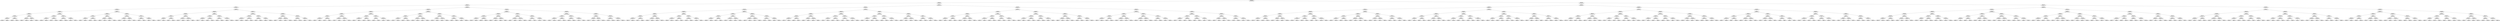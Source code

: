 ## [header material...]
## Command to get the layout: "dot -Teps thisfile > thisfile.eps"
graph "test"
{
node [shape="rectangle", fontsize=10, width=".2", height=".2", margin=0];
graph[fontsize=8];

n000 [label="clustersize = 14060
splitting feature:
((0.604,-0.248)-(-0.0494,0.849))"] ;
n000 -- n001 ;
n001 [label="clustersize = 4436
splitting feature:
((0.221,-0.997)-(0.302,0.912))"] ;
n001 -- n002 ;
n002 [label="clustersize = 3115
splitting feature:
((0.0433,0.765)-(0.421,0.493))"] ;
n002 -- n003 ;
n003 [label="clustersize = 1171
splitting feature:
((-0.982,0.791)-(0.0379,-0.214))"] ;
n003 -- n004 ;
n004 [label="clustersize = 184
splitting feature:
((-0.488,0.151)-(-0.686,-0.619))"] ;
n004 -- n005 ;
n005 [label="clustersize = 114
splitting feature:
((-0.619,0.0564)-(-0.342,-0.928))"] ;
n005 -- n006 ;
n006 [label="clustersize = 68
splitting feature:
((0.0259,-0.924)-(-0.543,0.974))"] ;
n006 -- n007 ;
n007 [label="clustersize = 18
splitting feature:
((-0.974,0.143)-(0.0884,0.239))"] ;
n007 -- n008 ;
n008 [label="clustersize = 9
splitting feature:
((0.284,0.331)-(-0.43,0.605))"] ;
n008 -- n009 ;
n009 [label="clustersize = 4
pupil avg:
[ 0.09671237  0.09800236]"] ;
n008 -- n010 ;
n010 [label="clustersize = 5
pupil avg:
[ 0.14292609 -0.25007541]"] ;
n007 -- n011 ;
n011 [label="clustersize = 9
splitting feature:
((-0.187,0.635)-(0.221,-0.815))"] ;
n011 -- n012 ;
n012 [label="clustersize = 5
pupil avg:
[ 0.53725513 -0.04655205]"] ;
n011 -- n013 ;
n013 [label="clustersize = 4
pupil avg:
[ 0.33301034  0.1843934 ]"] ;
n006 -- n014 ;
n014 [label="clustersize = 50
splitting feature:
((-0.51,-0.376)-(-0.164,0.186))"] ;
n014 -- n015 ;
n015 [label="clustersize = 27
splitting feature:
((0.566,0.884)-(0.752,0.546))"] ;
n015 -- n016 ;
n016 [label="clustersize = 14
pupil avg:
[ 0.47706323 -0.18045772]"] ;
n015 -- n017 ;
n017 [label="clustersize = 13
pupil avg:
[ 0.56356352 -0.27465366]"] ;
n014 -- n018 ;
n018 [label="clustersize = 23
splitting feature:
((-0.463,0.608)-(-0.774,0.75))"] ;
n018 -- n019 ;
n019 [label="clustersize = 14
pupil avg:
[ 0.29996926 -0.26042913]"] ;
n018 -- n020 ;
n020 [label="clustersize = 9
pupil avg:
[ 0.45994162 -0.06097041]"] ;
n005 -- n021 ;
n021 [label="clustersize = 46
splitting feature:
((-0.248,0.569)-(-0.0805,-0.711))"] ;
n021 -- n022 ;
n022 [label="clustersize = 25
splitting feature:
((0.286,0.419)-(-0.589,-0.843))"] ;
n022 -- n023 ;
n023 [label="clustersize = 8
splitting feature:
((0.473,0.794)-(-0.322,-0.479))"] ;
n023 -- n024 ;
n024 [label="clustersize = 4
pupil avg:
[-0.12037961  0.20935988]"] ;
n023 -- n025 ;
n025 [label="clustersize = 4
pupil avg:
[ 0.41966036 -0.14583333]"] ;
n022 -- n026 ;
n026 [label="clustersize = 17
splitting feature:
((-0.109,0.246)-(0.472,-0.464))"] ;
n026 -- n027 ;
n027 [label="clustersize = 8
pupil avg:
[ 0.40227821 -0.12753973]"] ;
n026 -- n028 ;
n028 [label="clustersize = 9
pupil avg:
[ 0.5917628  -0.19623371]"] ;
n021 -- n029 ;
n029 [label="clustersize = 21
splitting feature:
((-0.384,0.409)-(-0.527,-0.548))"] ;
n029 -- n030 ;
n030 [label="clustersize = 13
splitting feature:
((0.316,0.752)-(-0.416,-0.883))"] ;
n030 -- n031 ;
n031 [label="clustersize = 4
pupil avg:
[ 0.06043956  0.08974359]"] ;
n030 -- n032 ;
n032 [label="clustersize = 9
pupil avg:
[ 0.20675446 -0.20859963]"] ;
n029 -- n033 ;
n033 [label="clustersize = 8
splitting feature:
((0.509,-0.385)-(0.676,-0.312))"] ;
n033 -- n034 ;
n034 [label="clustersize = 4
pupil avg:
[-0.3988345  -0.10263403]"] ;
n033 -- n035 ;
n035 [label="clustersize = 4
pupil avg:
[-0.0155519  -0.17766813]"] ;
n004 -- n036 ;
n036 [label="clustersize = 70
splitting feature:
((-0.198,0.551)-(-0.713,-0.639))"] ;
n036 -- n037 ;
n037 [label="clustersize = 34
splitting feature:
((0.509,0.0456)-(-0.893,-0.606))"] ;
n037 -- n038 ;
n038 [label="clustersize = 17
splitting feature:
((0.55,-0.441)-(-0.949,0.0377))"] ;
n038 -- n039 ;
n039 [label="clustersize = 9
splitting feature:
((-0.17,0.528)-(-0.429,-0.499))"] ;
n039 -- n040 ;
n040 [label="clustersize = 5
pupil avg:
[ 0.11620284  0.12293712]"] ;
n039 -- n041 ;
n041 [label="clustersize = 4
pupil avg:
[-0.09455884 -0.01986113]"] ;
n038 -- n042 ;
n042 [label="clustersize = 8
splitting feature:
((0.697,-0.319)-(-0.444,-0.934))"] ;
n042 -- n043 ;
n043 [label="clustersize = 4
pupil avg:
[ 0.2098607   0.05399255]"] ;
n042 -- n044 ;
n044 [label="clustersize = 4
pupil avg:
[ 0.18978944 -0.05109578]"] ;
n037 -- n045 ;
n045 [label="clustersize = 17
splitting feature:
((-0.755,-0.909)-(0.79,-0.891))"] ;
n045 -- n046 ;
n046 [label="clustersize = 8
splitting feature:
((0.286,-0.802)-(0.327,0.787))"] ;
n046 -- n047 ;
n047 [label="clustersize = 4
pupil avg:
[ 0.28304668 -0.05751433]"] ;
n046 -- n048 ;
n048 [label="clustersize = 4
pupil avg:
[ 0.5814105   0.01419355]"] ;
n045 -- n049 ;
n049 [label="clustersize = 9
splitting feature:
((-0.56,0.0349)-(-0.695,0.414))"] ;
n049 -- n050 ;
n050 [label="clustersize = 4
pupil avg:
[ 0.22589587 -0.18494177]"] ;
n049 -- n051 ;
n051 [label="clustersize = 5
pupil avg:
[ 0.03706591 -0.04448506]"] ;
n036 -- n052 ;
n052 [label="clustersize = 36
splitting feature:
((0.345,-0.461)-(0.15,0.809))"] ;
n052 -- n053 ;
n053 [label="clustersize = 19
splitting feature:
((0.822,-0.716)-(-0.085,0.662))"] ;
n053 -- n054 ;
n054 [label="clustersize = 10
splitting feature:
((-0.921,0.819)-(-0.0557,0.118))"] ;
n054 -- n055 ;
n055 [label="clustersize = 4
pupil avg:
[-0.49881404  0.20534867]"] ;
n054 -- n056 ;
n056 [label="clustersize = 6
pupil avg:
[-0.57679508 -0.11082308]"] ;
n053 -- n057 ;
n057 [label="clustersize = 9
splitting feature:
((-0.308,0.395)-(0.867,-0.82))"] ;
n057 -- n058 ;
n058 [label="clustersize = 5
pupil avg:
[-0.46033771  0.05718574]"] ;
n057 -- n059 ;
n059 [label="clustersize = 4
pupil avg:
[-0.02829327  0.07740464]"] ;
n052 -- n060 ;
n060 [label="clustersize = 17
splitting feature:
((0.342,0.172)-(-0.221,-0.454))"] ;
n060 -- n061 ;
n061 [label="clustersize = 8
splitting feature:
((-0.731,-0.0566)-(-0.306,-0.746))"] ;
n061 -- n062 ;
n062 [label="clustersize = 4
pupil avg:
[ 0.30315588  0.10013493]"] ;
n061 -- n063 ;
n063 [label="clustersize = 4
pupil avg:
[ 0.75402576  0.11392915]"] ;
n060 -- n064 ;
n064 [label="clustersize = 9
splitting feature:
((0.0719,0.666)-(-0.685,-0.15))"] ;
n064 -- n065 ;
n065 [label="clustersize = 5
pupil avg:
[ 0.17970983  0.01330046]"] ;
n064 -- n066 ;
n066 [label="clustersize = 4
pupil avg:
[-0.16841939 -0.01385246]"] ;
n003 -- n067 ;
n067 [label="clustersize = 987
splitting feature:
((0.754,0.598)-(-0.756,-0.808))"] ;
n067 -- n068 ;
n068 [label="clustersize = 239
splitting feature:
((-0.459,-0.689)-(-0.641,0.677))"] ;
n068 -- n069 ;
n069 [label="clustersize = 162
splitting feature:
((0.34,0.821)-(-0.854,-0.411))"] ;
n069 -- n070 ;
n070 [label="clustersize = 112
splitting feature:
((0.173,-0.618)-(0.197,-0.0472))"] ;
n070 -- n071 ;
n071 [label="clustersize = 45
splitting feature:
((0.87,0.802)-(0.821,-0.907))"] ;
n071 -- n072 ;
n072 [label="clustersize = 28
pupil avg:
[-0.42151519  0.24484166]"] ;
n071 -- n073 ;
n073 [label="clustersize = 17
pupil avg:
[-0.1292045   0.08514463]"] ;
n070 -- n074 ;
n074 [label="clustersize = 67
splitting feature:
((0.938,-0.47)-(-0.648,-0.777))"] ;
n074 -- n075 ;
n075 [label="clustersize = 27
pupil avg:
[ 0.01825234  0.19247238]"] ;
n074 -- n076 ;
n076 [label="clustersize = 40
pupil avg:
[-0.12338602  0.21233879]"] ;
n069 -- n077 ;
n077 [label="clustersize = 50
splitting feature:
((-0.208,0.53)-(-0.977,-0.535))"] ;
n077 -- n078 ;
n078 [label="clustersize = 41
splitting feature:
((0.432,-0.627)-(-0.137,0.432))"] ;
n078 -- n079 ;
n079 [label="clustersize = 22
pupil avg:
[-0.06080797  0.13224672]"] ;
n078 -- n080 ;
n080 [label="clustersize = 19
pupil avg:
[ 0.13923828 -0.05617226]"] ;
n077 -- n081 ;
n081 [label="clustersize = 9
splitting feature:
((-0.25,-0.543)-(-0.0267,0.00923))"] ;
n081 -- n082 ;
n082 [label="clustersize = 5
pupil avg:
[-0.45840336 -0.1072549 ]"] ;
n081 -- n083 ;
n083 [label="clustersize = 4
pupil avg:
[-0.01263066  0.26181082]"] ;
n068 -- n084 ;
n084 [label="clustersize = 77
splitting feature:
((0.132,-0.0996)-(-0.216,0.33))"] ;
n084 -- n085 ;
n085 [label="clustersize = 44
splitting feature:
((0.0716,-0.44)-(0.564,-0.192))"] ;
n085 -- n086 ;
n086 [label="clustersize = 33
splitting feature:
((0.575,-0.995)-(-0.199,0.404))"] ;
n086 -- n087 ;
n087 [label="clustersize = 12
pupil avg:
[ 0.1511265   0.24144224]"] ;
n086 -- n088 ;
n088 [label="clustersize = 21
pupil avg:
[-0.01670548  0.14045444]"] ;
n085 -- n089 ;
n089 [label="clustersize = 11
splitting feature:
((0.817,0.822)-(-0.489,-0.617))"] ;
n089 -- n090 ;
n090 [label="clustersize = 5
pupil avg:
[ 0.46848676  0.22739517]"] ;
n089 -- n091 ;
n091 [label="clustersize = 6
pupil avg:
[ 0.1576362   0.02183155]"] ;
n084 -- n092 ;
n092 [label="clustersize = 33
splitting feature:
((-0.871,-0.356)-(0.679,0.576))"] ;
n092 -- n093 ;
n093 [label="clustersize = 11
splitting feature:
((0.451,-0.345)-(-0.441,0.744))"] ;
n093 -- n094 ;
n094 [label="clustersize = 5
pupil avg:
[ 0.12436642 -0.04495285]"] ;
n093 -- n095 ;
n095 [label="clustersize = 6
pupil avg:
[ 0.52769054 -0.31469112]"] ;
n092 -- n096 ;
n096 [label="clustersize = 22
splitting feature:
((-0.0349,-0.717)-(0.592,0.107))"] ;
n096 -- n097 ;
n097 [label="clustersize = 9
pupil avg:
[ 0.22698532  0.02263677]"] ;
n096 -- n098 ;
n098 [label="clustersize = 13
pupil avg:
[ 0.46673897  0.14686481]"] ;
n067 -- n099 ;
n099 [label="clustersize = 748
splitting feature:
((0.154,0.145)-(-0.111,-0.358))"] ;
n099 -- n100 ;
n100 [label="clustersize = 249
splitting feature:
((0.0914,-0.347)-(-0.236,0.859))"] ;
n100 -- n101 ;
n101 [label="clustersize = 198
splitting feature:
((-0.479,0.247)-(-0.803,0.688))"] ;
n101 -- n102 ;
n102 [label="clustersize = 122
splitting feature:
((0.0554,-0.218)-(-0.186,-0.133))"] ;
n102 -- n103 ;
n103 [label="clustersize = 83
pupil avg:
[-0.1973686   0.20633275]"] ;
n102 -- n104 ;
n104 [label="clustersize = 39
pupil avg:
[-0.0547868  -0.03237329]"] ;
n101 -- n105 ;
n105 [label="clustersize = 76
splitting feature:
((0.582,-0.767)-(-0.144,0.995))"] ;
n105 -- n106 ;
n106 [label="clustersize = 52
pupil avg:
[ 0.00105692  0.05643888]"] ;
n105 -- n107 ;
n107 [label="clustersize = 24
pupil avg:
[ 0.26775389  0.10422247]"] ;
n100 -- n108 ;
n108 [label="clustersize = 51
splitting feature:
((0.231,0.802)-(-0.39,-0.748))"] ;
n108 -- n109 ;
n109 [label="clustersize = 10
splitting feature:
((-0.832,0.956)-(-0.398,0.128))"] ;
n109 -- n110 ;
n110 [label="clustersize = 4
pupil avg:
[-0.0623158  0.0672615]"] ;
n109 -- n111 ;
n111 [label="clustersize = 6
pupil avg:
[ 0.63320992 -0.00594406]"] ;
n108 -- n112 ;
n112 [label="clustersize = 41
splitting feature:
((0.784,0.105)-(0.615,0.412))"] ;
n112 -- n113 ;
n113 [label="clustersize = 22
pupil avg:
[ 0.00758363 -0.05859248]"] ;
n112 -- n114 ;
n114 [label="clustersize = 19
pupil avg:
[ 0.16860826  0.00628353]"] ;
n099 -- n115 ;
n115 [label="clustersize = 499
splitting feature:
((-0.568,0.205)-(-0.459,-0.487))"] ;
n115 -- n116 ;
n116 [label="clustersize = 138
splitting feature:
((-0.766,-0.592)-(-0.376,0.109))"] ;
n116 -- n117 ;
n117 [label="clustersize = 74
splitting feature:
((0.44,-0.2)-(-0.286,-0.59))"] ;
n117 -- n118 ;
n118 [label="clustersize = 31
pupil avg:
[-0.13883889  0.13787241]"] ;
n117 -- n119 ;
n119 [label="clustersize = 43
pupil avg:
[-0.22129675 -0.01709973]"] ;
n116 -- n120 ;
n120 [label="clustersize = 64
splitting feature:
((-0.359,0.981)-(0.749,0.0369))"] ;
n120 -- n121 ;
n121 [label="clustersize = 35
pupil avg:
[ 0.27271598 -0.21557459]"] ;
n120 -- n122 ;
n122 [label="clustersize = 29
pupil avg:
[-0.15244802 -0.07642829]"] ;
n115 -- n123 ;
n123 [label="clustersize = 361
splitting feature:
((-0.628,-0.578)-(0.256,0.9))"] ;
n123 -- n124 ;
n124 [label="clustersize = 344
splitting feature:
((0.118,0.731)-(-0.94,-0.702))"] ;
n124 -- n125 ;
n125 [label="clustersize = 118
pupil avg:
[-0.18329036  0.04039493]"] ;
n124 -- n126 ;
n126 [label="clustersize = 226
pupil avg:
[-0.2921611  -0.10662494]"] ;
n123 -- n127 ;
n127 [label="clustersize = 17
splitting feature:
((-0.042,0.66)-(0.759,-0.566))"] ;
n127 -- n128 ;
n128 [label="clustersize = 11
pupil avg:
[ 0.12468601  0.05021279]"] ;
n127 -- n129 ;
n129 [label="clustersize = 6
pupil avg:
[-0.16122004  0.14253119]"] ;
n002 -- n130 ;
n130 [label="clustersize = 1944
splitting feature:
((-0.264,0.728)-(-0.0444,-0.768))"] ;
n130 -- n131 ;
n131 [label="clustersize = 368
splitting feature:
((-0.709,-0.623)-(-0.207,0.856))"] ;
n131 -- n132 ;
n132 [label="clustersize = 175
splitting feature:
((-0.443,0.823)-(0.138,-0.54))"] ;
n132 -- n133 ;
n133 [label="clustersize = 44
splitting feature:
((-0.0694,0.316)-(-0.421,0.911))"] ;
n133 -- n134 ;
n134 [label="clustersize = 22
splitting feature:
((-0.907,-0.346)-(0.139,0.17))"] ;
n134 -- n135 ;
n135 [label="clustersize = 11
splitting feature:
((0.242,-0.847)-(-0.561,-0.0365))"] ;
n135 -- n136 ;
n136 [label="clustersize = 5
pupil avg:
[ 0.33124183 -0.13592157]"] ;
n135 -- n137 ;
n137 [label="clustersize = 6
pupil avg:
[-0.12755669 -0.24706241]"] ;
n134 -- n138 ;
n138 [label="clustersize = 11
splitting feature:
((0.835,0.301)-(-0.979,0.651))"] ;
n138 -- n139 ;
n139 [label="clustersize = 4
pupil avg:
[-0.25920177  0.1245085 ]"] ;
n138 -- n140 ;
n140 [label="clustersize = 7
pupil avg:
[-0.10116084 -0.13672822]"] ;
n133 -- n141 ;
n141 [label="clustersize = 22
splitting feature:
((-0.702,-0.949)-(-0.453,-0.697))"] ;
n141 -- n142 ;
n142 [label="clustersize = 9
splitting feature:
((-0.458,0.00778)-(0.512,0.56))"] ;
n142 -- n143 ;
n143 [label="clustersize = 5
pupil avg:
[ 0.53774779 -0.14701406]"] ;
n142 -- n144 ;
n144 [label="clustersize = 4
pupil avg:
[ 0.43143156  0.25427203]"] ;
n141 -- n145 ;
n145 [label="clustersize = 13
splitting feature:
((-0.203,-0.861)-(-0.501,-0.795))"] ;
n145 -- n146 ;
n146 [label="clustersize = 5
pupil avg:
[ 0.44377119 -0.21032975]"] ;
n145 -- n147 ;
n147 [label="clustersize = 8
pupil avg:
[ 0.01437425 -0.31430653]"] ;
n132 -- n148 ;
n148 [label="clustersize = 131
splitting feature:
((-0.848,-0.931)-(0.743,0.144))"] ;
n148 -- n149 ;
n149 [label="clustersize = 99
splitting feature:
((-0.248,0.85)-(0.613,-0.452))"] ;
n149 -- n150 ;
n150 [label="clustersize = 21
splitting feature:
((-0.0508,-0.0335)-(0.246,0.946))"] ;
n150 -- n151 ;
n151 [label="clustersize = 17
pupil avg:
[-0.26068887 -0.15565414]"] ;
n150 -- n152 ;
n152 [label="clustersize = 4
pupil avg:
[ 0.17106963 -0.00787094]"] ;
n149 -- n153 ;
n153 [label="clustersize = 78
splitting feature:
((-0.335,0.496)-(0.279,-0.58))"] ;
n153 -- n154 ;
n154 [label="clustersize = 44
pupil avg:
[-0.39772808 -0.13033188]"] ;
n153 -- n155 ;
n155 [label="clustersize = 34
pupil avg:
[-0.38315582  0.0191545 ]"] ;
n148 -- n156 ;
n156 [label="clustersize = 32
splitting feature:
((-0.318,0.0245)-(0.504,-0.333))"] ;
n156 -- n157 ;
n157 [label="clustersize = 18
splitting feature:
((0.4,0.24)-(-0.434,-0.467))"] ;
n157 -- n158 ;
n158 [label="clustersize = 9
pupil avg:
[-0.29578357  0.00248675]"] ;
n157 -- n159 ;
n159 [label="clustersize = 9
pupil avg:
[-0.0020249  -0.20832712]"] ;
n156 -- n160 ;
n160 [label="clustersize = 14
splitting feature:
((0.655,-0.563)-(-0.0165,-0.911))"] ;
n160 -- n161 ;
n161 [label="clustersize = 8
pupil avg:
[-0.1647069   0.28420342]"] ;
n160 -- n162 ;
n162 [label="clustersize = 6
pupil avg:
[-0.25915559  0.13143067]"] ;
n131 -- n163 ;
n163 [label="clustersize = 193
splitting feature:
((-0.963,-0.0176)-(0.238,0.347))"] ;
n163 -- n164 ;
n164 [label="clustersize = 83
splitting feature:
((0.539,-0.684)-(0.207,0.872))"] ;
n164 -- n165 ;
n165 [label="clustersize = 57
splitting feature:
((-0.447,0.996)-(-0.942,-0.442))"] ;
n165 -- n166 ;
n166 [label="clustersize = 19
splitting feature:
((0.991,-0.828)-(0.755,-0.126))"] ;
n166 -- n167 ;
n167 [label="clustersize = 9
pupil avg:
[ 0.53672161 -0.21611407]"] ;
n166 -- n168 ;
n168 [label="clustersize = 10
pupil avg:
[ 0.2610728  -0.19486232]"] ;
n165 -- n169 ;
n169 [label="clustersize = 38
splitting feature:
((-0.19,0.907)-(0.897,-0.665))"] ;
n169 -- n170 ;
n170 [label="clustersize = 33
pupil avg:
[ 0.14048733 -0.18572169]"] ;
n169 -- n171 ;
n171 [label="clustersize = 5
pupil avg:
[-0.31714878 -0.18863494]"] ;
n164 -- n172 ;
n172 [label="clustersize = 26
splitting feature:
((-0.607,-0.338)-(0.363,-0.942))"] ;
n172 -- n173 ;
n173 [label="clustersize = 17
splitting feature:
((0.765,-0.314)-(0.543,-0.639))"] ;
n173 -- n174 ;
n174 [label="clustersize = 8
pupil avg:
[ 0.32341044 -0.25553075]"] ;
n173 -- n175 ;
n175 [label="clustersize = 9
pupil avg:
[ 0.46695181 -0.15060234]"] ;
n172 -- n176 ;
n176 [label="clustersize = 9
splitting feature:
((-0.792,-0.808)-(0.36,0.866))"] ;
n176 -- n177 ;
n177 [label="clustersize = 4
pupil avg:
[ 0.00654762 -0.07439123]"] ;
n176 -- n178 ;
n178 [label="clustersize = 5
pupil avg:
[ 0.60052288  0.2095306 ]"] ;
n163 -- n179 ;
n179 [label="clustersize = 110
splitting feature:
((0.667,0.287)-(0.231,0.777))"] ;
n179 -- n180 ;
n180 [label="clustersize = 69
splitting feature:
((0.685,-0.69)-(-0.759,-0.917))"] ;
n180 -- n181 ;
n181 [label="clustersize = 53
splitting feature:
((-0.171,0.537)-(0.406,-0.221))"] ;
n181 -- n182 ;
n182 [label="clustersize = 8
pupil avg:
[ 0.16091215  0.04765955]"] ;
n181 -- n183 ;
n183 [label="clustersize = 45
pupil avg:
[-0.21772366  0.27452184]"] ;
n180 -- n184 ;
n184 [label="clustersize = 16
splitting feature:
((-0.467,-0.847)-(0.421,-0.932))"] ;
n184 -- n185 ;
n185 [label="clustersize = 10
pupil avg:
[ 0.1459248  -0.09678744]"] ;
n184 -- n186 ;
n186 [label="clustersize = 6
pupil avg:
[-0.26272894 -0.05064103]"] ;
n179 -- n187 ;
n187 [label="clustersize = 41
splitting feature:
((-0.375,0.681)-(0.282,-0.132))"] ;
n187 -- n188 ;
n188 [label="clustersize = 17
splitting feature:
((0.132,-0.901)-(-0.554,-0.547))"] ;
n188 -- n189 ;
n189 [label="clustersize = 9
pupil avg:
[ 0.55675199  0.2101525 ]"] ;
n188 -- n190 ;
n190 [label="clustersize = 8
pupil avg:
[ 0.34554648 -0.13288168]"] ;
n187 -- n191 ;
n191 [label="clustersize = 24
splitting feature:
((-0.914,-0.846)-(0.586,-0.797))"] ;
n191 -- n192 ;
n192 [label="clustersize = 6
pupil avg:
[ 0.37580356  0.1466087 ]"] ;
n191 -- n193 ;
n193 [label="clustersize = 18
pupil avg:
[-0.04233586  0.27655988]"] ;
n130 -- n194 ;
n194 [label="clustersize = 1576
splitting feature:
((-0.4,0.172)-(0.522,-0.162))"] ;
n194 -- n195 ;
n195 [label="clustersize = 750
splitting feature:
((-0.916,-0.586)-(-0.0283,0.794))"] ;
n195 -- n196 ;
n196 [label="clustersize = 569
splitting feature:
((0.109,-0.136)-(-0.975,-0.614))"] ;
n196 -- n197 ;
n197 [label="clustersize = 304
splitting feature:
((-0.395,-0.0375)-(0.229,-0.332))"] ;
n197 -- n198 ;
n198 [label="clustersize = 142
splitting feature:
((-0.421,-0.576)-(0.184,0.402))"] ;
n198 -- n199 ;
n199 [label="clustersize = 124
pupil avg:
[-0.27187482 -0.14843294]"] ;
n198 -- n200 ;
n200 [label="clustersize = 18
pupil avg:
[-0.08708523  0.0024467 ]"] ;
n197 -- n201 ;
n201 [label="clustersize = 162
splitting feature:
((0.303,0.552)-(-0.991,-0.544))"] ;
n201 -- n202 ;
n202 [label="clustersize = 93
pupil avg:
[-0.38085351  0.19608434]"] ;
n201 -- n203 ;
n203 [label="clustersize = 69
pupil avg:
[-0.40897933  0.04721664]"] ;
n196 -- n204 ;
n204 [label="clustersize = 265
splitting feature:
((0.208,0.248)-(-0.469,0.655))"] ;
n204 -- n205 ;
n205 [label="clustersize = 173
splitting feature:
((-0.29,-0.524)-(0.086,-0.432))"] ;
n205 -- n206 ;
n206 [label="clustersize = 117
pupil avg:
[-0.42933579 -0.20527794]"] ;
n205 -- n207 ;
n207 [label="clustersize = 56
pupil avg:
[-0.36895857 -0.00474821]"] ;
n204 -- n208 ;
n208 [label="clustersize = 92
splitting feature:
((-0.199,0.862)-(-0.815,-0.364))"] ;
n208 -- n209 ;
n209 [label="clustersize = 14
pupil avg:
[ 0.04656063 -0.19729342]"] ;
n208 -- n210 ;
n210 [label="clustersize = 78
pupil avg:
[-0.2929246 -0.2314477]"] ;
n195 -- n211 ;
n211 [label="clustersize = 181
splitting feature:
((0.251,-0.54)-(-0.571,0.478))"] ;
n211 -- n212 ;
n212 [label="clustersize = 118
splitting feature:
((-0.963,-0.163)-(0.386,0.434))"] ;
n212 -- n213 ;
n213 [label="clustersize = 9
splitting feature:
((0.897,-0.527)-(-0.958,0.448))"] ;
n213 -- n214 ;
n214 [label="clustersize = 4
pupil avg:
[-0.34584369  0.01277571]"] ;
n213 -- n215 ;
n215 [label="clustersize = 5
pupil avg:
[ 0.08388056 -0.05311799]"] ;
n212 -- n216 ;
n216 [label="clustersize = 109
splitting feature:
((-0.0144,-0.461)-(0.155,-0.562))"] ;
n216 -- n217 ;
n217 [label="clustersize = 49
pupil avg:
[-0.36130988  0.12172696]"] ;
n216 -- n218 ;
n218 [label="clustersize = 60
pupil avg:
[-0.28933923  0.26284483]"] ;
n211 -- n219 ;
n219 [label="clustersize = 63
splitting feature:
((0.437,0.96)-(-0.29,0.299))"] ;
n219 -- n220 ;
n220 [label="clustersize = 17
splitting feature:
((-0.51,0.78)-(-0.732,-0.0603))"] ;
n220 -- n221 ;
n221 [label="clustersize = 9
pupil avg:
[ 0.23048281  0.30917727]"] ;
n220 -- n222 ;
n222 [label="clustersize = 8
pupil avg:
[-0.01735741  0.2770268 ]"] ;
n219 -- n223 ;
n223 [label="clustersize = 46
splitting feature:
((0.217,0.473)-(-0.462,0.672))"] ;
n223 -- n224 ;
n224 [label="clustersize = 34
pupil avg:
[-0.18764271  0.15594616]"] ;
n223 -- n225 ;
n225 [label="clustersize = 12
pupil avg:
[-0.16260727 -0.06321417]"] ;
n194 -- n226 ;
n226 [label="clustersize = 826
splitting feature:
((0.313,0.357)-(0.109,-0.265))"] ;
n226 -- n227 ;
n227 [label="clustersize = 168
splitting feature:
((0.0973,0.564)-(-0.00653,0.0532))"] ;
n227 -- n228 ;
n228 [label="clustersize = 64
splitting feature:
((0.166,0.968)-(-0.0216,-0.792))"] ;
n228 -- n229 ;
n229 [label="clustersize = 13
splitting feature:
((-0.758,0.902)-(-0.805,-0.819))"] ;
n229 -- n230 ;
n230 [label="clustersize = 8
pupil avg:
[ 0.45267297  0.22525747]"] ;
n229 -- n231 ;
n231 [label="clustersize = 5
pupil avg:
[ 0.73527194  0.27689523]"] ;
n228 -- n232 ;
n232 [label="clustersize = 51
splitting feature:
((-0.762,-0.338)-(0.423,0.275))"] ;
n232 -- n233 ;
n233 [label="clustersize = 12
pupil avg:
[-0.26536724  0.19761058]"] ;
n232 -- n234 ;
n234 [label="clustersize = 39
pupil avg:
[ 0.01679924  0.27453875]"] ;
n227 -- n235 ;
n235 [label="clustersize = 104
splitting feature:
((-0.556,-0.837)-(0.02,-0.107))"] ;
n235 -- n236 ;
n236 [label="clustersize = 25
splitting feature:
((0.0669,0.403)-(0.419,-0.287))"] ;
n236 -- n237 ;
n237 [label="clustersize = 10
pupil avg:
[-0.29855593  0.08436395]"] ;
n236 -- n238 ;
n238 [label="clustersize = 15
pupil avg:
[-0.43863288  0.35135342]"] ;
n235 -- n239 ;
n239 [label="clustersize = 79
splitting feature:
((0.108,-0.0443)-(0.268,-0.564))"] ;
n239 -- n240 ;
n240 [label="clustersize = 42
pupil avg:
[-0.04787137  0.21875907]"] ;
n239 -- n241 ;
n241 [label="clustersize = 37
pupil avg:
[-0.27284943  0.2684697 ]"] ;
n226 -- n242 ;
n242 [label="clustersize = 658
splitting feature:
((-0.899,-0.183)-(0.841,-0.772))"] ;
n242 -- n243 ;
n243 [label="clustersize = 359
splitting feature:
((-0.274,-0.273)-(-0.643,0.317))"] ;
n243 -- n244 ;
n244 [label="clustersize = 203
splitting feature:
((0.401,0.54)-(0.878,-0.703))"] ;
n244 -- n245 ;
n245 [label="clustersize = 101
pupil avg:
[-0.30419807  0.12778499]"] ;
n244 -- n246 ;
n246 [label="clustersize = 102
pupil avg:
[-0.38843212  0.00309102]"] ;
n243 -- n247 ;
n247 [label="clustersize = 156
splitting feature:
((0.4,0.673)-(0.773,-0.58))"] ;
n247 -- n248 ;
n248 [label="clustersize = 83
pupil avg:
[-0.21175186  0.18757473]"] ;
n247 -- n249 ;
n249 [label="clustersize = 73
pupil avg:
[-0.35910967  0.16255644]"] ;
n242 -- n250 ;
n250 [label="clustersize = 299
splitting feature:
((0.379,0.821)-(-0.0872,0.492))"] ;
n250 -- n251 ;
n251 [label="clustersize = 94
splitting feature:
((-0.563,-0.459)-(-0.511,-0.934))"] ;
n251 -- n252 ;
n252 [label="clustersize = 62
pupil avg:
[-0.14183477  0.26320255]"] ;
n251 -- n253 ;
n253 [label="clustersize = 32
pupil avg:
[-0.30516412  0.30438062]"] ;
n250 -- n254 ;
n254 [label="clustersize = 205
splitting feature:
((-0.132,0.479)-(0.189,-0.504))"] ;
n254 -- n255 ;
n255 [label="clustersize = 27
pupil avg:
[-0.22658369  0.07805288]"] ;
n254 -- n256 ;
n256 [label="clustersize = 178
pupil avg:
[-0.34847886  0.22515332]"] ;
n001 -- n257 ;
n257 [label="clustersize = 1321
splitting feature:
((0.533,0.872)-(-0.734,-0.803))"] ;
n257 -- n258 ;
n258 [label="clustersize = 713
splitting feature:
((0.33,-0.124)-(-0.885,0.48))"] ;
n258 -- n259 ;
n259 [label="clustersize = 505
splitting feature:
((-0.378,-0.72)-(0.346,-0.805))"] ;
n259 -- n260 ;
n260 [label="clustersize = 226
splitting feature:
((0.113,0.269)-(-0.043,-0.268))"] ;
n260 -- n261 ;
n261 [label="clustersize = 147
splitting feature:
((0.26,0.597)-(0.23,-0.134))"] ;
n261 -- n262 ;
n262 [label="clustersize = 55
splitting feature:
((0.401,0.399)-(-0.461,-0.991))"] ;
n262 -- n263 ;
n263 [label="clustersize = 46
splitting feature:
((-0.0643,-0.0374)-(0.13,0.635))"] ;
n263 -- n264 ;
n264 [label="clustersize = 10
pupil avg:
[ 0.07127986  0.04735945]"] ;
n263 -- n265 ;
n265 [label="clustersize = 36
pupil avg:
[ 0.40975363  0.17698332]"] ;
n262 -- n266 ;
n266 [label="clustersize = 9
splitting feature:
((0.032,0.462)-(-0.577,-0.565))"] ;
n266 -- n267 ;
n267 [label="clustersize = 5
pupil avg:
[ 0.27183261  0.17729604]"] ;
n266 -- n268 ;
n268 [label="clustersize = 4
pupil avg:
[-0.43560606  0.05562771]"] ;
n261 -- n269 ;
n269 [label="clustersize = 92
splitting feature:
((0.649,0.674)-(0.936,-0.0822))"] ;
n269 -- n270 ;
n270 [label="clustersize = 46
splitting feature:
((0.541,0.417)-(-0.314,0.912))"] ;
n270 -- n271 ;
n271 [label="clustersize = 27
pupil avg:
[ 0.08039139  0.24388881]"] ;
n270 -- n272 ;
n272 [label="clustersize = 19
pupil avg:
[ 0.22049488  0.10800256]"] ;
n269 -- n273 ;
n273 [label="clustersize = 46
splitting feature:
((0.103,0.758)-(-0.24,0.236))"] ;
n273 -- n274 ;
n274 [label="clustersize = 16
pupil avg:
[ 0.12363125  0.22652462]"] ;
n273 -- n275 ;
n275 [label="clustersize = 30
pupil avg:
[-0.16845376  0.11461909]"] ;
n260 -- n276 ;
n276 [label="clustersize = 79
splitting feature:
((0.66,0.333)-(-0.925,0.88))"] ;
n276 -- n277 ;
n277 [label="clustersize = 41
splitting feature:
((0.283,-0.164)-(0.6,-0.939))"] ;
n277 -- n278 ;
n278 [label="clustersize = 31
splitting feature:
((-0.201,0.573)-(0.764,-0.0524))"] ;
n278 -- n279 ;
n279 [label="clustersize = 19
pupil avg:
[-0.16422228  0.08853762]"] ;
n278 -- n280 ;
n280 [label="clustersize = 12
pupil avg:
[ 0.0368972   0.27765056]"] ;
n277 -- n281 ;
n281 [label="clustersize = 10
splitting feature:
((-0.522,0.463)-(-0.208,-0.5))"] ;
n281 -- n282 ;
n282 [label="clustersize = 5
pupil avg:
[ 0.20088644  0.22844238]"] ;
n281 -- n283 ;
n283 [label="clustersize = 5
pupil avg:
[ 0.64188235  0.12242017]"] ;
n276 -- n284 ;
n284 [label="clustersize = 38
splitting feature:
((0.304,-0.245)-(-0.31,0.571))"] ;
n284 -- n285 ;
n285 [label="clustersize = 28
splitting feature:
((0.631,-0.878)-(-0.838,-0.936))"] ;
n285 -- n286 ;
n286 [label="clustersize = 18
pupil avg:
[-0.36904647  0.11388152]"] ;
n285 -- n287 ;
n287 [label="clustersize = 10
pupil avg:
[-0.28630095 -0.11080127]"] ;
n284 -- n288 ;
n288 [label="clustersize = 10
splitting feature:
((0.679,-0.293)-(0.477,-0.397))"] ;
n288 -- n289 ;
n289 [label="clustersize = 6
pupil avg:
[-0.18659074 -0.06595517]"] ;
n288 -- n290 ;
n290 [label="clustersize = 4
pupil avg:
[ 0.31456628 -0.16621204]"] ;
n259 -- n291 ;
n291 [label="clustersize = 279
splitting feature:
((-0.762,0.964)-(-0.161,0.48))"] ;
n291 -- n292 ;
n292 [label="clustersize = 75
splitting feature:
((0.0604,-0.517)-(0.229,0.932))"] ;
n292 -- n293 ;
n293 [label="clustersize = 20
splitting feature:
((0.426,0.243)-(0.487,-0.0541))"] ;
n293 -- n294 ;
n294 [label="clustersize = 10
splitting feature:
((0.832,-0.307)-(0.395,-0.871))"] ;
n294 -- n295 ;
n295 [label="clustersize = 5
pupil avg:
[ 0.46425455  0.26976634]"] ;
n294 -- n296 ;
n296 [label="clustersize = 5
pupil avg:
[ 0.11708697  0.15655336]"] ;
n293 -- n297 ;
n297 [label="clustersize = 10
splitting feature:
((0.464,0.937)-(0.55,0.42))"] ;
n297 -- n298 ;
n298 [label="clustersize = 4
pupil avg:
[ 0.2023625   0.10248247]"] ;
n297 -- n299 ;
n299 [label="clustersize = 6
pupil avg:
[-0.10620686  0.30163215]"] ;
n292 -- n300 ;
n300 [label="clustersize = 55
splitting feature:
((0.413,-0.475)-(0.0671,-0.794))"] ;
n300 -- n301 ;
n301 [label="clustersize = 43
splitting feature:
((-0.878,-0.371)-(0.0115,0.685))"] ;
n301 -- n302 ;
n302 [label="clustersize = 9
pupil avg:
[ 0.73222421  0.31536475]"] ;
n301 -- n303 ;
n303 [label="clustersize = 34
pupil avg:
[ 0.51130622  0.23816546]"] ;
n300 -- n304 ;
n304 [label="clustersize = 12
splitting feature:
((0.841,0.489)-(0.796,-0.0194))"] ;
n304 -- n305 ;
n305 [label="clustersize = 5
pupil avg:
[ 0.46972216  0.3073355 ]"] ;
n304 -- n306 ;
n306 [label="clustersize = 7
pupil avg:
[ 0.05306122  0.22857143]"] ;
n291 -- n307 ;
n307 [label="clustersize = 204
splitting feature:
((0.823,0.524)-(-0.533,-0.648))"] ;
n307 -- n308 ;
n308 [label="clustersize = 114
splitting feature:
((-0.835,-0.108)-(-0.515,0.849))"] ;
n308 -- n309 ;
n309 [label="clustersize = 34
splitting feature:
((0.627,-0.169)-(0.301,-0.836))"] ;
n309 -- n310 ;
n310 [label="clustersize = 18
pupil avg:
[ 0.1866923   0.20712552]"] ;
n309 -- n311 ;
n311 [label="clustersize = 16
pupil avg:
[-0.12503432  0.24043485]"] ;
n308 -- n312 ;
n312 [label="clustersize = 80
splitting feature:
((0.835,-0.896)-(-0.405,-0.787))"] ;
n312 -- n313 ;
n313 [label="clustersize = 40
pupil avg:
[ 0.41017812  0.28771002]"] ;
n312 -- n314 ;
n314 [label="clustersize = 40
pupil avg:
[ 0.25281686  0.28757581]"] ;
n307 -- n315 ;
n315 [label="clustersize = 90
splitting feature:
((0.321,-0.108)-(0.405,0.657))"] ;
n315 -- n316 ;
n316 [label="clustersize = 71
splitting feature:
((0.00828,-0.157)-(-0.571,0.771))"] ;
n316 -- n317 ;
n317 [label="clustersize = 66
pupil avg:
[-0.02318617  0.16826123]"] ;
n316 -- n318 ;
n318 [label="clustersize = 5
pupil avg:
[ 0.41629073 -0.04964912]"] ;
n315 -- n319 ;
n319 [label="clustersize = 19
splitting feature:
((-0.706,0.188)-(0.856,0.252))"] ;
n319 -- n320 ;
n320 [label="clustersize = 15
pupil avg:
[ 0.179689    0.08957126]"] ;
n319 -- n321 ;
n321 [label="clustersize = 4
pupil avg:
[ 0.53075397  0.30654762]"] ;
n258 -- n322 ;
n322 [label="clustersize = 208
splitting feature:
((-0.207,0.267)-(-0.697,0.867))"] ;
n322 -- n323 ;
n323 [label="clustersize = 139
splitting feature:
((0.222,0.969)-(-0.387,-0.0695))"] ;
n323 -- n324 ;
n324 [label="clustersize = 53
splitting feature:
((0.812,0.387)-(-0.55,-0.713))"] ;
n324 -- n325 ;
n325 [label="clustersize = 29
splitting feature:
((0.345,0.993)-(-0.356,0.781))"] ;
n325 -- n326 ;
n326 [label="clustersize = 13
splitting feature:
((0.599,-0.465)-(-0.144,-0.808))"] ;
n326 -- n327 ;
n327 [label="clustersize = 7
pupil avg:
[ 0.38611542  0.11398098]"] ;
n326 -- n328 ;
n328 [label="clustersize = 6
pupil avg:
[ 0.48232026  0.35901961]"] ;
n325 -- n329 ;
n329 [label="clustersize = 16
splitting feature:
((-0.0209,0.878)-(0.727,0.534))"] ;
n329 -- n330 ;
n330 [label="clustersize = 4
pupil avg:
[ 0.25583333 -0.02388889]"] ;
n329 -- n331 ;
n331 [label="clustersize = 12
pupil avg:
[ 0.4935604  -0.10901412]"] ;
n324 -- n332 ;
n332 [label="clustersize = 24
splitting feature:
((-0.178,0.576)-(-0.846,-0.015))"] ;
n332 -- n333 ;
n333 [label="clustersize = 12
splitting feature:
((0.806,-0.323)-(0.62,0.129))"] ;
n333 -- n334 ;
n334 [label="clustersize = 8
pupil avg:
[ 0.43453456 -0.08445974]"] ;
n333 -- n335 ;
n335 [label="clustersize = 4
pupil avg:
[ 0.03169884 -0.01015444]"] ;
n332 -- n336 ;
n336 [label="clustersize = 12
splitting feature:
((-0.952,-0.862)-(0.898,0.926))"] ;
n336 -- n337 ;
n337 [label="clustersize = 4
pupil avg:
[-0.13998501  0.05223943]"] ;
n336 -- n338 ;
n338 [label="clustersize = 8
pupil avg:
[ 0.18788336  0.08974971]"] ;
n323 -- n339 ;
n339 [label="clustersize = 86
splitting feature:
((0.196,-0.557)-(-0.98,-0.172))"] ;
n339 -- n340 ;
n340 [label="clustersize = 42
splitting feature:
((0.0605,-0.377)-(-0.816,0.266))"] ;
n340 -- n341 ;
n341 [label="clustersize = 11
splitting feature:
((-0.0764,0.527)-(0.229,0.35))"] ;
n341 -- n342 ;
n342 [label="clustersize = 7
pupil avg:
[ 0.27470143 -0.13796377]"] ;
n341 -- n343 ;
n343 [label="clustersize = 4
pupil avg:
[ 0.24048781  0.1530256 ]"] ;
n340 -- n344 ;
n344 [label="clustersize = 31
splitting feature:
((0.661,0.88)-(-0.121,-0.994))"] ;
n344 -- n345 ;
n345 [label="clustersize = 27
pupil avg:
[ 0.42881207 -0.06446138]"] ;
n344 -- n346 ;
n346 [label="clustersize = 4
pupil avg:
[ 0.26772826 -0.17282294]"] ;
n339 -- n347 ;
n347 [label="clustersize = 44
splitting feature:
((0.0997,0.259)-(-0.951,0.687))"] ;
n347 -- n348 ;
n348 [label="clustersize = 21
splitting feature:
((-0.372,-0.352)-(-0.337,0.501))"] ;
n348 -- n349 ;
n349 [label="clustersize = 9
pupil avg:
[-0.15772547 -0.19007124]"] ;
n348 -- n350 ;
n350 [label="clustersize = 12
pupil avg:
[ 0.20123134 -0.16564931]"] ;
n347 -- n351 ;
n351 [label="clustersize = 23
splitting feature:
((-0.672,-0.121)-(0.352,-0.904))"] ;
n351 -- n352 ;
n352 [label="clustersize = 18
pupil avg:
[ 0.44762781 -0.16720497]"] ;
n351 -- n353 ;
n353 [label="clustersize = 5
pupil avg:
[ 0.19851852 -0.16964827]"] ;
n322 -- n354 ;
n354 [label="clustersize = 69
splitting feature:
((-0.1,0.193)-(-0.897,0.716))"] ;
n354 -- n355 ;
n355 [label="clustersize = 35
splitting feature:
((-0.189,0.408)-(0.622,0.235))"] ;
n355 -- n356 ;
n356 [label="clustersize = 19
splitting feature:
((-0.237,-0.389)-(-0.651,0.701))"] ;
n356 -- n357 ;
n357 [label="clustersize = 9
splitting feature:
((-0.14,0.0273)-(0.0484,-0.566))"] ;
n357 -- n358 ;
n358 [label="clustersize = 4
pupil avg:
[ 0.06427536 -0.10037597]"] ;
n357 -- n359 ;
n359 [label="clustersize = 5
pupil avg:
[ 0.36673635 -0.15501355]"] ;
n356 -- n360 ;
n360 [label="clustersize = 10
splitting feature:
((0.454,-0.925)-(0.565,0.692))"] ;
n360 -- n361 ;
n361 [label="clustersize = 4
pupil avg:
[ 0.17454331  0.10385878]"] ;
n360 -- n362 ;
n362 [label="clustersize = 6
pupil avg:
[ 0.38029132  0.14232224]"] ;
n355 -- n363 ;
n363 [label="clustersize = 16
splitting feature:
((0.961,-0.775)-(0.876,-0.17))"] ;
n363 -- n364 ;
n364 [label="clustersize = 8
splitting feature:
((0.472,0.989)-(0.523,0.913))"] ;
n364 -- n365 ;
n365 [label="clustersize = 4
pupil avg:
[ 0.16014362  0.25962432]"] ;
n364 -- n366 ;
n366 [label="clustersize = 4
pupil avg:
[ 0.22466107  0.32143236]"] ;
n363 -- n367 ;
n367 [label="clustersize = 8
splitting feature:
((0.837,-0.527)-(0.163,0.956))"] ;
n367 -- n368 ;
n368 [label="clustersize = 4
pupil avg:
[ 0.30088141  0.3193109 ]"] ;
n367 -- n369 ;
n369 [label="clustersize = 4
pupil avg:
[ 0.32872481  0.20610087]"] ;
n354 -- n370 ;
n370 [label="clustersize = 34
splitting feature:
((0.38,-0.339)-(-0.544,0.303))"] ;
n370 -- n371 ;
n371 [label="clustersize = 17
splitting feature:
((0.899,-0.845)-(-0.189,0.25))"] ;
n371 -- n372 ;
n372 [label="clustersize = 9
splitting feature:
((-0.197,-0.946)-(0.422,0.42))"] ;
n372 -- n373 ;
n373 [label="clustersize = 4
pupil avg:
[ 0.09982493  0.16435574]"] ;
n372 -- n374 ;
n374 [label="clustersize = 5
pupil avg:
[ 0.31603316  0.23874714]"] ;
n371 -- n375 ;
n375 [label="clustersize = 8
splitting feature:
((-0.665,0.675)-(-0.234,-0.491))"] ;
n375 -- n376 ;
n376 [label="clustersize = 4
pupil avg:
[ 0.4379532   0.03193354]"] ;
n375 -- n377 ;
n377 [label="clustersize = 4
pupil avg:
[ 0.70833333  0.36666667]"] ;
n370 -- n378 ;
n378 [label="clustersize = 17
splitting feature:
((-0.371,0.666)-(0.441,-0.701))"] ;
n378 -- n379 ;
n379 [label="clustersize = 9
splitting feature:
((0.89,-0.829)-(-0.639,-0.936))"] ;
n379 -- n380 ;
n380 [label="clustersize = 4
pupil avg:
[ 0.54978663 -0.02027027]"] ;
n379 -- n381 ;
n381 [label="clustersize = 5
pupil avg:
[ 0.55010753 -0.17404856]"] ;
n378 -- n382 ;
n382 [label="clustersize = 8
splitting feature:
((-0.857,-0.224)-(0.416,-0.937))"] ;
n382 -- n383 ;
n383 [label="clustersize = 4
pupil avg:
[ 0.36531816  0.17561138]"] ;
n382 -- n384 ;
n384 [label="clustersize = 4
pupil avg:
[ 0.76026273  0.26663383]"] ;
n257 -- n385 ;
n385 [label="clustersize = 608
splitting feature:
((-0.302,0.297)-(0.424,-0.156))"] ;
n385 -- n386 ;
n386 [label="clustersize = 383
splitting feature:
((-0.289,0.725)-(-0.117,-0.519))"] ;
n386 -- n387 ;
n387 [label="clustersize = 153
splitting feature:
((-0.329,0.778)-(-0.414,-0.174))"] ;
n387 -- n388 ;
n388 [label="clustersize = 82
splitting feature:
((0.745,-0.445)-(0.566,0.45))"] ;
n388 -- n389 ;
n389 [label="clustersize = 51
splitting feature:
((-0.23,-0.804)-(-0.379,-0.849))"] ;
n389 -- n390 ;
n390 [label="clustersize = 26
splitting feature:
((-0.395,0.726)-(-0.551,0.566))"] ;
n390 -- n391 ;
n391 [label="clustersize = 21
pupil avg:
[ 0.47123895 -0.15357506]"] ;
n390 -- n392 ;
n392 [label="clustersize = 5
pupil avg:
[ 0.28100548 -0.22723403]"] ;
n389 -- n393 ;
n393 [label="clustersize = 25
splitting feature:
((-0.208,0.956)-(0.54,0.134))"] ;
n393 -- n394 ;
n394 [label="clustersize = 17
pupil avg:
[ 0.47335222 -0.07381907]"] ;
n393 -- n395 ;
n395 [label="clustersize = 8
pupil avg:
[ 0.53004904 -0.20218506]"] ;
n388 -- n396 ;
n396 [label="clustersize = 31
splitting feature:
((-0.838,0.796)-(0.443,0.221))"] ;
n396 -- n397 ;
n397 [label="clustersize = 20
splitting feature:
((0.457,-0.449)-(-0.57,0.898))"] ;
n397 -- n398 ;
n398 [label="clustersize = 10
pupil avg:
[ 0.34439154 -0.15035348]"] ;
n397 -- n399 ;
n399 [label="clustersize = 10
pupil avg:
[ 0.46525326 -0.16328214]"] ;
n396 -- n400 ;
n400 [label="clustersize = 11
splitting feature:
((-0.718,0.261)-(0.518,-0.9))"] ;
n400 -- n401 ;
n401 [label="clustersize = 6
pupil avg:
[ 0.15988762 -0.13254827]"] ;
n400 -- n402 ;
n402 [label="clustersize = 5
pupil avg:
[ 0.41052966  0.11803698]"] ;
n387 -- n403 ;
n403 [label="clustersize = 71
splitting feature:
((-0.911,0.765)-(-0.0927,-0.00998))"] ;
n403 -- n404 ;
n404 [label="clustersize = 26
splitting feature:
((0.0489,0.227)-(0.4,-0.284))"] ;
n404 -- n405 ;
n405 [label="clustersize = 17
splitting feature:
((-0.581,-0.459)-(-0.0235,0.652))"] ;
n405 -- n406 ;
n406 [label="clustersize = 8
pupil avg:
[ 0.35031521 -0.16897045]"] ;
n405 -- n407 ;
n407 [label="clustersize = 9
pupil avg:
[ 0.42216873 -0.11668145]"] ;
n404 -- n408 ;
n408 [label="clustersize = 9
splitting feature:
((0.83,-0.698)-(-0.699,0.331))"] ;
n408 -- n409 ;
n409 [label="clustersize = 4
pupil avg:
[ 0.42612168 -0.23540639]"] ;
n408 -- n410 ;
n410 [label="clustersize = 5
pupil avg:
[ 0.50739821 -0.16430642]"] ;
n403 -- n411 ;
n411 [label="clustersize = 45
splitting feature:
((0.258,0.856)-(-0.977,-0.908))"] ;
n411 -- n412 ;
n412 [label="clustersize = 27
splitting feature:
((-0.872,-0.18)-(0.151,0.793))"] ;
n412 -- n413 ;
n413 [label="clustersize = 21
pupil avg:
[-0.14528434 -0.12931542]"] ;
n412 -- n414 ;
n414 [label="clustersize = 6
pupil avg:
[-0.09971943  0.19775775]"] ;
n411 -- n415 ;
n415 [label="clustersize = 18
splitting feature:
((-0.835,0.661)-(-0.861,0.0291))"] ;
n415 -- n416 ;
n416 [label="clustersize = 4
pupil avg:
[ 0.4182224  -0.18210227]"] ;
n415 -- n417 ;
n417 [label="clustersize = 14
pupil avg:
[-0.07192354 -0.22467586]"] ;
n386 -- n418 ;
n418 [label="clustersize = 230
splitting feature:
((0.692,0.0453)-(-0.715,0.171))"] ;
n418 -- n419 ;
n419 [label="clustersize = 54
splitting feature:
((0.644,-0.192)-(0.543,0.135))"] ;
n419 -- n420 ;
n420 [label="clustersize = 23
splitting feature:
((0.29,0.433)-(-0.708,0.0339))"] ;
n420 -- n421 ;
n421 [label="clustersize = 15
splitting feature:
((0.811,-0.421)-(-0.501,-0.931))"] ;
n421 -- n422 ;
n422 [label="clustersize = 4
pupil avg:
[ 0.42708333  0.08333333]"] ;
n421 -- n423 ;
n423 [label="clustersize = 11
pupil avg:
[ 0.32254909 -0.12482403]"] ;
n420 -- n424 ;
n424 [label="clustersize = 8
splitting feature:
((0.307,0.0956)-(-0.759,0.872))"] ;
n424 -- n425 ;
n425 [label="clustersize = 4
pupil avg:
[-0.18136574 -0.04849537]"] ;
n424 -- n426 ;
n426 [label="clustersize = 4
pupil avg:
[ 0.24040404 -0.24343434]"] ;
n419 -- n427 ;
n427 [label="clustersize = 31
splitting feature:
((0.323,0.878)-(0.323,-0.796))"] ;
n427 -- n428 ;
n428 [label="clustersize = 14
splitting feature:
((-0.73,0.773)-(-0.652,0.044))"] ;
n428 -- n429 ;
n429 [label="clustersize = 4
pupil avg:
[ 0.28629032  0.08781362]"] ;
n428 -- n430 ;
n430 [label="clustersize = 10
pupil avg:
[ 0.04362961  0.28693351]"] ;
n427 -- n431 ;
n431 [label="clustersize = 17
splitting feature:
((-0.306,0.944)-(-0.817,-0.853))"] ;
n431 -- n432 ;
n432 [label="clustersize = 12
pupil avg:
[-0.37491009  0.0303142 ]"] ;
n431 -- n433 ;
n433 [label="clustersize = 5
pupil avg:
[ 0.04661857 -0.003848  ]"] ;
n418 -- n434 ;
n434 [label="clustersize = 176
splitting feature:
((0.165,0.838)-(0.649,-0.0887))"] ;
n434 -- n435 ;
n435 [label="clustersize = 76
splitting feature:
((-0.284,-0.564)-(-0.81,0.809))"] ;
n435 -- n436 ;
n436 [label="clustersize = 52
splitting feature:
((-0.787,0.405)-(-0.525,0.063))"] ;
n436 -- n437 ;
n437 [label="clustersize = 22
pupil avg:
[ 0.11689898 -0.0383006 ]"] ;
n436 -- n438 ;
n438 [label="clustersize = 30
pupil avg:
[-0.1312462  -0.12047596]"] ;
n435 -- n439 ;
n439 [label="clustersize = 24
splitting feature:
((-0.472,-0.181)-(0.0253,0.898))"] ;
n439 -- n440 ;
n440 [label="clustersize = 17
pupil avg:
[ 0.3487065  -0.16349142]"] ;
n439 -- n441 ;
n441 [label="clustersize = 7
pupil avg:
[ 0.16682804  0.08511336]"] ;
n434 -- n442 ;
n442 [label="clustersize = 100
splitting feature:
((0.281,0.859)-(0.405,-0.176))"] ;
n442 -- n443 ;
n443 [label="clustersize = 12
splitting feature:
((0.528,0.582)-(-0.431,0.185))"] ;
n443 -- n444 ;
n444 [label="clustersize = 5
pupil avg:
[-0.53249945  0.13582834]"] ;
n443 -- n445 ;
n445 [label="clustersize = 7
pupil avg:
[ 0.33925347 -0.01807934]"] ;
n442 -- n446 ;
n446 [label="clustersize = 88
splitting feature:
((0.428,0.358)-(-0.649,0.93))"] ;
n446 -- n447 ;
n447 [label="clustersize = 34
pupil avg:
[-0.12400233 -0.08775432]"] ;
n446 -- n448 ;
n448 [label="clustersize = 54
pupil avg:
[-0.33327909 -0.15719467]"] ;
n385 -- n449 ;
n449 [label="clustersize = 225
splitting feature:
((0.305,-0.199)-(0.134,0.55))"] ;
n449 -- n450 ;
n450 [label="clustersize = 139
splitting feature:
((0.0824,0.778)-(0.748,-0.494))"] ;
n450 -- n451 ;
n451 [label="clustersize = 80
splitting feature:
((-0.694,-0.691)-(0.315,0.961))"] ;
n451 -- n452 ;
n452 [label="clustersize = 38
splitting feature:
((-0.716,0.0897)-(0.315,-0.257))"] ;
n452 -- n453 ;
n453 [label="clustersize = 14
splitting feature:
((-0.0533,0.974)-(0.288,0.723))"] ;
n453 -- n454 ;
n454 [label="clustersize = 4
pupil avg:
[ 0.19768425 -0.07742925]"] ;
n453 -- n455 ;
n455 [label="clustersize = 10
pupil avg:
[-0.05023504  0.07960295]"] ;
n452 -- n456 ;
n456 [label="clustersize = 24
splitting feature:
((-0.619,0.47)-(0.29,-0.487))"] ;
n456 -- n457 ;
n457 [label="clustersize = 10
pupil avg:
[-0.13701054  0.19814762]"] ;
n456 -- n458 ;
n458 [label="clustersize = 14
pupil avg:
[-0.30961582  0.15604543]"] ;
n451 -- n459 ;
n459 [label="clustersize = 42
splitting feature:
((0.55,-0.365)-(-0.633,0.504))"] ;
n459 -- n460 ;
n460 [label="clustersize = 26
splitting feature:
((0.987,-0.526)-(0.264,-0.905))"] ;
n460 -- n461 ;
n461 [label="clustersize = 6
pupil avg:
[-0.25612044  0.2055745 ]"] ;
n460 -- n462 ;
n462 [label="clustersize = 20
pupil avg:
[ 0.04650701  0.15718385]"] ;
n459 -- n463 ;
n463 [label="clustersize = 16
splitting feature:
((-0.124,0.622)-(-0.322,-0.0107))"] ;
n463 -- n464 ;
n464 [label="clustersize = 11
pupil avg:
[ 0.06491071  0.13264076]"] ;
n463 -- n465 ;
n465 [label="clustersize = 5
pupil avg:
[ 0.43804723  0.27629304]"] ;
n450 -- n466 ;
n466 [label="clustersize = 59
splitting feature:
((-0.244,-0.524)-(0.478,-0.523))"] ;
n466 -- n467 ;
n467 [label="clustersize = 41
splitting feature:
((-0.984,0.293)-(-0.713,-0.87))"] ;
n467 -- n468 ;
n468 [label="clustersize = 9
splitting feature:
((0.555,-0.331)-(-0.923,0.292))"] ;
n468 -- n469 ;
n469 [label="clustersize = 5
pupil avg:
[-0.3463964   0.03333333]"] ;
n468 -- n470 ;
n470 [label="clustersize = 4
pupil avg:
[ 0.17491295 -0.08470085]"] ;
n467 -- n471 ;
n471 [label="clustersize = 32
splitting feature:
((0.0359,-0.565)-(0.145,0.115))"] ;
n471 -- n472 ;
n472 [label="clustersize = 13
pupil avg:
[-0.43169309 -0.05916489]"] ;
n471 -- n473 ;
n473 [label="clustersize = 19
pupil avg:
[-0.32333733  0.05956307]"] ;
n466 -- n474 ;
n474 [label="clustersize = 18
splitting feature:
((-0.204,-0.201)-(-0.898,-0.106))"] ;
n474 -- n475 ;
n475 [label="clustersize = 9
splitting feature:
((0.16,-0.399)-(0.198,-0.116))"] ;
n475 -- n476 ;
n476 [label="clustersize = 4
pupil avg:
[-0.28071011  0.19000278]"] ;
n475 -- n477 ;
n477 [label="clustersize = 5
pupil avg:
[ 0.00306834  0.2960895 ]"] ;
n474 -- n478 ;
n478 [label="clustersize = 9
splitting feature:
((-0.55,-0.224)-(-0.246,0.948))"] ;
n478 -- n479 ;
n479 [label="clustersize = 5
pupil avg:
[-0.27391379  0.36188372]"] ;
n478 -- n480 ;
n480 [label="clustersize = 4
pupil avg:
[-0.53836849  0.28133788]"] ;
n449 -- n481 ;
n481 [label="clustersize = 86
splitting feature:
((-0.808,-0.419)-(0.178,0.964))"] ;
n481 -- n482 ;
n482 [label="clustersize = 37
splitting feature:
((0.653,-0.639)-(0.265,-0.934))"] ;
n482 -- n483 ;
n483 [label="clustersize = 20
splitting feature:
((-0.872,0.468)-(-0.116,0.424))"] ;
n483 -- n484 ;
n484 [label="clustersize = 11
splitting feature:
((0.953,0.649)-(0.926,-0.353))"] ;
n484 -- n485 ;
n485 [label="clustersize = 5
pupil avg:
[-0.21951361  0.18120018]"] ;
n484 -- n486 ;
n486 [label="clustersize = 6
pupil avg:
[ 0.2242839   0.13298721]"] ;
n483 -- n487 ;
n487 [label="clustersize = 9
splitting feature:
((0.46,-0.892)-(-0.328,0.609))"] ;
n487 -- n488 ;
n488 [label="clustersize = 4
pupil avg:
[-0.47788676  0.15931685]"] ;
n487 -- n489 ;
n489 [label="clustersize = 5
pupil avg:
[-0.14556543 -0.05067568]"] ;
n482 -- n490 ;
n490 [label="clustersize = 17
splitting feature:
((-0.981,0.486)-(-0.156,0.239))"] ;
n490 -- n491 ;
n491 [label="clustersize = 8
splitting feature:
((-0.0934,0.175)-(0.398,-0.453))"] ;
n491 -- n492 ;
n492 [label="clustersize = 4
pupil avg:
[ 0.32790698  0.06079734]"] ;
n491 -- n493 ;
n493 [label="clustersize = 4
pupil avg:
[ 0.16836007  0.13426916]"] ;
n490 -- n494 ;
n494 [label="clustersize = 9
splitting feature:
((-0.301,0.112)-(0.32,-0.579))"] ;
n494 -- n495 ;
n495 [label="clustersize = 4
pupil avg:
[-0.23376978  0.17403164]"] ;
n494 -- n496 ;
n496 [label="clustersize = 5
pupil avg:
[ 0.13197028  0.10376025]"] ;
n481 -- n497 ;
n497 [label="clustersize = 49
splitting feature:
((-0.905,0.707)-(-0.472,-0.0125))"] ;
n497 -- n498 ;
n498 [label="clustersize = 18
splitting feature:
((-0.851,0.26)-(0.351,-0.323))"] ;
n498 -- n499 ;
n499 [label="clustersize = 10
splitting feature:
((0.31,0.0796)-(-0.992,-0.721))"] ;
n499 -- n500 ;
n500 [label="clustersize = 6
pupil avg:
[ 0.26364296  0.14870489]"] ;
n499 -- n501 ;
n501 [label="clustersize = 4
pupil avg:
[ 0.47492997  0.06428571]"] ;
n498 -- n502 ;
n502 [label="clustersize = 8
splitting feature:
((-0.756,-0.794)-(0.547,-0.957))"] ;
n502 -- n503 ;
n503 [label="clustersize = 4
pupil avg:
[ 0.68065268  0.2511655 ]"] ;
n502 -- n504 ;
n504 [label="clustersize = 4
pupil avg:
[ 0.7012987   0.10997475]"] ;
n497 -- n505 ;
n505 [label="clustersize = 31
splitting feature:
((0.774,0.129)-(-0.883,-0.281))"] ;
n505 -- n506 ;
n506 [label="clustersize = 22
splitting feature:
((-0.661,-0.433)-(0.439,0.734))"] ;
n506 -- n507 ;
n507 [label="clustersize = 16
pupil avg:
[ 0.06417213  0.16996111]"] ;
n506 -- n508 ;
n508 [label="clustersize = 6
pupil avg:
[ 0.36062834  0.28685136]"] ;
n505 -- n509 ;
n509 [label="clustersize = 9
splitting feature:
((-0.342,-0.287)-(0.123,-0.569))"] ;
n509 -- n510 ;
n510 [label="clustersize = 4
pupil avg:
[ 0.58247242  0.16397849]"] ;
n509 -- n511 ;
n511 [label="clustersize = 5
pupil avg:
[ 0.23671464  0.09170469]"] ;
n000 -- n512 ;
n512 [label="clustersize = 9624
splitting feature:
((0.657,-0.0537)-(-0.589,-0.504))"] ;
n512 -- n513 ;
n513 [label="clustersize = 2429
splitting feature:
((0.814,0.908)-(0.00343,-0.72))"] ;
n513 -- n514 ;
n514 [label="clustersize = 868
splitting feature:
((-0.00359,0.532)-(0.578,0.528))"] ;
n514 -- n515 ;
n515 [label="clustersize = 719
splitting feature:
((0.681,0.557)-(-0.969,0.455))"] ;
n515 -- n516 ;
n516 [label="clustersize = 455
splitting feature:
((-0.69,0.806)-(-0.95,-0.802))"] ;
n516 -- n517 ;
n517 [label="clustersize = 347
splitting feature:
((-0.778,0.677)-(0.373,0.585))"] ;
n517 -- n518 ;
n518 [label="clustersize = 80
splitting feature:
((0.0844,0.318)-(-0.808,0.774))"] ;
n518 -- n519 ;
n519 [label="clustersize = 37
splitting feature:
((-0.591,0.88)-(-0.791,0.336))"] ;
n519 -- n520 ;
n520 [label="clustersize = 16
pupil avg:
[ 0.6377238   0.10794269]"] ;
n519 -- n521 ;
n521 [label="clustersize = 21
pupil avg:
[ 0.39459059  0.03423247]"] ;
n518 -- n522 ;
n522 [label="clustersize = 43
splitting feature:
((0.331,0.188)-(-0.282,0.914))"] ;
n522 -- n523 ;
n523 [label="clustersize = 19
pupil avg:
[ 0.79397191  0.09282916]"] ;
n522 -- n524 ;
n524 [label="clustersize = 24
pupil avg:
[ 0.58618174 -0.02048209]"] ;
n517 -- n525 ;
n525 [label="clustersize = 267
splitting feature:
((-0.637,0.973)-(0.648,0.177))"] ;
n525 -- n526 ;
n526 [label="clustersize = 153
splitting feature:
((-0.222,0.962)-(0.5,0.142))"] ;
n526 -- n527 ;
n527 [label="clustersize = 96
pupil avg:
[ 0.48660704  0.10342019]"] ;
n526 -- n528 ;
n528 [label="clustersize = 57
pupil avg:
[ 0.60627769  0.22020076]"] ;
n525 -- n529 ;
n529 [label="clustersize = 114
splitting feature:
((-0.755,0.228)-(0.777,-0.781))"] ;
n529 -- n530 ;
n530 [label="clustersize = 76
pupil avg:
[ 0.35299655  0.20272727]"] ;
n529 -- n531 ;
n531 [label="clustersize = 38
pupil avg:
[ 0.58561798  0.23909529]"] ;
n516 -- n532 ;
n532 [label="clustersize = 108
splitting feature:
((-0.101,-0.635)-(0.648,0.615))"] ;
n532 -- n533 ;
n533 [label="clustersize = 17
splitting feature:
((-0.773,-0.853)-(0.685,-0.0434))"] ;
n533 -- n534 ;
n534 [label="clustersize = 8
splitting feature:
((-0.0724,-0.372)-(-0.0386,-0.981))"] ;
n534 -- n535 ;
n535 [label="clustersize = 4
pupil avg:
[-0.45823717 -0.09969978]"] ;
n534 -- n536 ;
n536 [label="clustersize = 4
pupil avg:
[-0.0761655  -0.13210956]"] ;
n533 -- n537 ;
n537 [label="clustersize = 9
splitting feature:
((0.28,-0.229)-(-0.503,-0.808))"] ;
n537 -- n538 ;
n538 [label="clustersize = 5
pupil avg:
[ 0.17141987  0.31539664]"] ;
n537 -- n539 ;
n539 [label="clustersize = 4
pupil avg:
[ 0.06785714 -0.06428571]"] ;
n532 -- n540 ;
n540 [label="clustersize = 91
splitting feature:
((0.435,-0.532)-(0.641,0.242))"] ;
n540 -- n541 ;
n541 [label="clustersize = 12
splitting feature:
((-0.397,0.678)-(0.796,0.891))"] ;
n541 -- n542 ;
n542 [label="clustersize = 5
pupil avg:
[ 0.37449554  0.28394771]"] ;
n541 -- n543 ;
n543 [label="clustersize = 7
pupil avg:
[-0.1178342   0.17177424]"] ;
n540 -- n544 ;
n544 [label="clustersize = 79
splitting feature:
((-0.00979,0.818)-(-0.833,-0.497))"] ;
n544 -- n545 ;
n545 [label="clustersize = 75
pupil avg:
[ 0.49099073  0.22025992]"] ;
n544 -- n546 ;
n546 [label="clustersize = 4
pupil avg:
[-0.02284829 -0.0144667 ]"] ;
n515 -- n547 ;
n547 [label="clustersize = 264
splitting feature:
((0.7,0.514)-(0.973,0.397))"] ;
n547 -- n548 ;
n548 [label="clustersize = 202
splitting feature:
((0.169,-0.655)-(-0.873,0.813))"] ;
n548 -- n549 ;
n549 [label="clustersize = 20
splitting feature:
((-0.909,-0.501)-(0.406,-0.211))"] ;
n549 -- n550 ;
n550 [label="clustersize = 9
splitting feature:
((0.589,0.464)-(-0.261,-0.731))"] ;
n550 -- n551 ;
n551 [label="clustersize = 5
pupil avg:
[ 0.20932331 -0.00080201]"] ;
n550 -- n552 ;
n552 [label="clustersize = 4
pupil avg:
[-0.21377597 -0.13288166]"] ;
n549 -- n553 ;
n553 [label="clustersize = 11
splitting feature:
((0.78,-0.0485)-(0.613,-0.179))"] ;
n553 -- n554 ;
n554 [label="clustersize = 4
pupil avg:
[ 0.08755918 -0.08420356]"] ;
n553 -- n555 ;
n555 [label="clustersize = 7
pupil avg:
[ 0.63300154 -0.04687906]"] ;
n548 -- n556 ;
n556 [label="clustersize = 182
splitting feature:
((-0.488,0.9)-(0.295,0.905))"] ;
n556 -- n557 ;
n557 [label="clustersize = 110
splitting feature:
((0.655,0.907)-(0.936,0.353))"] ;
n557 -- n558 ;
n558 [label="clustersize = 79
pupil avg:
[ 0.58481841 -0.128432  ]"] ;
n557 -- n559 ;
n559 [label="clustersize = 31
pupil avg:
[ 0.38291735 -0.20573839]"] ;
n556 -- n560 ;
n560 [label="clustersize = 72
splitting feature:
((0.374,-0.0676)-(0.384,-0.649))"] ;
n560 -- n561 ;
n561 [label="clustersize = 67
pupil avg:
[ 0.56121466 -0.00832749]"] ;
n560 -- n562 ;
n562 [label="clustersize = 5
pupil avg:
[ 0.17673993  0.04615385]"] ;
n547 -- n563 ;
n563 [label="clustersize = 62
splitting feature:
((-0.863,-0.569)-(-0.613,-0.479))"] ;
n563 -- n564 ;
n564 [label="clustersize = 34
splitting feature:
((0.133,-0.347)-(0.223,0.662))"] ;
n564 -- n565 ;
n565 [label="clustersize = 20
splitting feature:
((0.911,0.713)-(-0.144,-0.804))"] ;
n565 -- n566 ;
n566 [label="clustersize = 9
pupil avg:
[ 0.12643194  0.02009969]"] ;
n565 -- n567 ;
n567 [label="clustersize = 11
pupil avg:
[-0.14159775  0.02521319]"] ;
n564 -- n568 ;
n568 [label="clustersize = 14
splitting feature:
((0.963,0.945)-(0.65,0.348))"] ;
n568 -- n569 ;
n569 [label="clustersize = 4
pupil avg:
[ 0.57332587  0.01411895]"] ;
n568 -- n570 ;
n570 [label="clustersize = 10
pupil avg:
[ 0.22812686 -0.10668019]"] ;
n563 -- n571 ;
n571 [label="clustersize = 28
splitting feature:
((0.307,-0.712)-(0.739,-0.888))"] ;
n571 -- n572 ;
n572 [label="clustersize = 16
splitting feature:
((-0.304,0.301)-(0.609,0.133))"] ;
n572 -- n573 ;
n573 [label="clustersize = 10
pupil avg:
[ 0.16904373 -0.11269878]"] ;
n572 -- n574 ;
n574 [label="clustersize = 6
pupil avg:
[ 0.33318831  0.15477125]"] ;
n571 -- n575 ;
n575 [label="clustersize = 12
splitting feature:
((-0.637,0.617)-(0.255,-0.0427))"] ;
n575 -- n576 ;
n576 [label="clustersize = 8
pupil avg:
[ 0.44537234 -0.02854297]"] ;
n575 -- n577 ;
n577 [label="clustersize = 4
pupil avg:
[ 0.87998492 -0.03750758]"] ;
n514 -- n578 ;
n578 [label="clustersize = 149
splitting feature:
((-0.979,-0.275)-(0.836,0.355))"] ;
n578 -- n579 ;
n579 [label="clustersize = 66
splitting feature:
((0.437,-0.289)-(0.981,0.419))"] ;
n579 -- n580 ;
n580 [label="clustersize = 33
splitting feature:
((-0.583,-0.926)-(-0.361,-0.788))"] ;
n580 -- n581 ;
n581 [label="clustersize = 16
splitting feature:
((0.583,-0.694)-(-0.533,0.849))"] ;
n581 -- n582 ;
n582 [label="clustersize = 8
splitting feature:
((-0.377,0.504)-(0.799,0.468))"] ;
n582 -- n583 ;
n583 [label="clustersize = 4
pupil avg:
[ 0.10205803  0.28738192]"] ;
n582 -- n584 ;
n584 [label="clustersize = 4
pupil avg:
[ 0.48632479  0.20156695]"] ;
n581 -- n585 ;
n585 [label="clustersize = 8
splitting feature:
((0.494,0.428)-(0.102,0.978))"] ;
n585 -- n586 ;
n586 [label="clustersize = 4
pupil avg:
[ 0.47169885  0.34023944]"] ;
n585 -- n587 ;
n587 [label="clustersize = 4
pupil avg:
[ 0.70476024  0.11339146]"] ;
n580 -- n588 ;
n588 [label="clustersize = 17
splitting feature:
((0.32,-0.0609)-(0.0214,-0.844))"] ;
n588 -- n589 ;
n589 [label="clustersize = 9
splitting feature:
((-0.102,-0.511)-(-0.36,-0.516))"] ;
n589 -- n590 ;
n590 [label="clustersize = 4
pupil avg:
[ 0.29551549  0.19506528]"] ;
n589 -- n591 ;
n591 [label="clustersize = 5
pupil avg:
[ 0.03354606  0.02086313]"] ;
n588 -- n592 ;
n592 [label="clustersize = 8
splitting feature:
((-0.728,0.0622)-(0.189,0.752))"] ;
n592 -- n593 ;
n593 [label="clustersize = 4
pupil avg:
[-0.18198722 -0.06941826]"] ;
n592 -- n594 ;
n594 [label="clustersize = 4
pupil avg:
[-0.27539683  0.14365079]"] ;
n579 -- n595 ;
n595 [label="clustersize = 33
splitting feature:
((-0.227,0.441)-(0.558,0.612))"] ;
n595 -- n596 ;
n596 [label="clustersize = 16
splitting feature:
((0.775,0.486)-(-0.0259,-0.914))"] ;
n596 -- n597 ;
n597 [label="clustersize = 8
splitting feature:
((0.579,-0.745)-(-0.963,0.888))"] ;
n597 -- n598 ;
n598 [label="clustersize = 4
pupil avg:
[-0.00467197 -0.08093318]"] ;
n597 -- n599 ;
n599 [label="clustersize = 4
pupil avg:
[ 0.2739212  -0.03595997]"] ;
n596 -- n600 ;
n600 [label="clustersize = 8
splitting feature:
((-0.19,-0.671)-(-0.68,-0.917))"] ;
n600 -- n601 ;
n601 [label="clustersize = 4
pupil avg:
[-0.33304264 -0.05632267]"] ;
n600 -- n602 ;
n602 [label="clustersize = 4
pupil avg:
[-0.2704607  -0.20977694]"] ;
n595 -- n603 ;
n603 [label="clustersize = 17
splitting feature:
((0.064,-0.508)-(0.211,0.484))"] ;
n603 -- n604 ;
n604 [label="clustersize = 8
splitting feature:
((0.114,0.0236)-(-0.916,0.234))"] ;
n604 -- n605 ;
n605 [label="clustersize = 4
pupil avg:
[-0.43037518 -0.09844877]"] ;
n604 -- n606 ;
n606 [label="clustersize = 4
pupil avg:
[-0.2905203  -0.02394307]"] ;
n603 -- n607 ;
n607 [label="clustersize = 9
splitting feature:
((-0.0947,-0.992)-(-0.0304,-0.448))"] ;
n607 -- n608 ;
n608 [label="clustersize = 5
pupil avg:
[-0.27303285 -0.24446142]"] ;
n607 -- n609 ;
n609 [label="clustersize = 4
pupil avg:
[-0.39280302 -0.1848962 ]"] ;
n578 -- n610 ;
n610 [label="clustersize = 83
splitting feature:
((0.402,0.31)-(-0.372,0.777))"] ;
n610 -- n611 ;
n611 [label="clustersize = 40
splitting feature:
((-0.653,-0.283)-(-0.0926,-0.867))"] ;
n611 -- n612 ;
n612 [label="clustersize = 22
splitting feature:
((0.538,0.594)-(0.473,0.343))"] ;
n612 -- n613 ;
n613 [label="clustersize = 12
splitting feature:
((0.588,-0.405)-(-0.214,0.92))"] ;
n613 -- n614 ;
n614 [label="clustersize = 7
pupil avg:
[ 0.54486352  0.29356333]"] ;
n613 -- n615 ;
n615 [label="clustersize = 5
pupil avg:
[ 0.43484971  0.28926921]"] ;
n612 -- n616 ;
n616 [label="clustersize = 10
splitting feature:
((0.889,0.807)-(0.944,0.793))"] ;
n616 -- n617 ;
n617 [label="clustersize = 5
pupil avg:
[ 0.39974937  0.28753551]"] ;
n616 -- n618 ;
n618 [label="clustersize = 5
pupil avg:
[-0.05837471  0.37044691]"] ;
n611 -- n619 ;
n619 [label="clustersize = 18
splitting feature:
((0.403,-0.974)-(-0.605,0.811))"] ;
n619 -- n620 ;
n620 [label="clustersize = 8
splitting feature:
((0.638,-0.878)-(-0.778,-0.505))"] ;
n620 -- n621 ;
n621 [label="clustersize = 4
pupil avg:
[-0.37375931 -0.01126964]"] ;
n620 -- n622 ;
n622 [label="clustersize = 4
pupil avg:
[-0.0714941  -0.00062196]"] ;
n619 -- n623 ;
n623 [label="clustersize = 10
splitting feature:
((0.391,0.563)-(-0.0313,0.895))"] ;
n623 -- n624 ;
n624 [label="clustersize = 6
pupil avg:
[ 0.33635053  0.36313625]"] ;
n623 -- n625 ;
n625 [label="clustersize = 4
pupil avg:
[ 0.0978365   0.07302599]"] ;
n610 -- n626 ;
n626 [label="clustersize = 43
splitting feature:
((-0.526,0.158)-(-0.927,0.274))"] ;
n626 -- n627 ;
n627 [label="clustersize = 26
splitting feature:
((-0.459,-0.175)-(0.572,0.271))"] ;
n627 -- n628 ;
n628 [label="clustersize = 13
splitting feature:
((0.684,0.703)-(0.683,0.218))"] ;
n628 -- n629 ;
n629 [label="clustersize = 9
pupil avg:
[ 0.45113809  0.22039137]"] ;
n628 -- n630 ;
n630 [label="clustersize = 4
pupil avg:
[-0.04138599  0.04483159]"] ;
n627 -- n631 ;
n631 [label="clustersize = 13
splitting feature:
((0.141,0.408)-(0.0568,0.839))"] ;
n631 -- n632 ;
n632 [label="clustersize = 8
pupil avg:
[ 0.47929728  0.27710293]"] ;
n631 -- n633 ;
n633 [label="clustersize = 5
pupil avg:
[ 0.84633588  0.1447175 ]"] ;
n626 -- n634 ;
n634 [label="clustersize = 17
splitting feature:
((-0.00458,0.339)-(-0.191,0.561))"] ;
n634 -- n635 ;
n635 [label="clustersize = 9
splitting feature:
((0.286,0.646)-(-0.642,-0.955))"] ;
n635 -- n636 ;
n636 [label="clustersize = 5
pupil avg:
[ 0.2726905  -0.09421822]"] ;
n635 -- n637 ;
n637 [label="clustersize = 4
pupil avg:
[-0.00740906 -0.05489898]"] ;
n634 -- n638 ;
n638 [label="clustersize = 8
splitting feature:
((-0.826,-0.337)-(0.967,0.553))"] ;
n638 -- n639 ;
n639 [label="clustersize = 4
pupil avg:
[ 0.30758897 -0.09967407]"] ;
n638 -- n640 ;
n640 [label="clustersize = 4
pupil avg:
[ 0.79576659 -0.09869565]"] ;
n513 -- n641 ;
n641 [label="clustersize = 1561
splitting feature:
((0.395,0.0293)-(-0.957,-0.262))"] ;
n641 -- n642 ;
n642 [label="clustersize = 1070
splitting feature:
((0.289,0.127)-(-0.241,0.93))"] ;
n642 -- n643 ;
n643 [label="clustersize = 676
splitting feature:
((0.184,0.347)-(-0.129,-0.135))"] ;
n643 -- n644 ;
n644 [label="clustersize = 388
splitting feature:
((-0.0455,0.566)-(0.276,-0.00492))"] ;
n644 -- n645 ;
n645 [label="clustersize = 221
splitting feature:
((-0.0483,0.924)-(-0.226,0.316))"] ;
n645 -- n646 ;
n646 [label="clustersize = 118
splitting feature:
((0.855,0.488)-(0.558,-0.136))"] ;
n646 -- n647 ;
n647 [label="clustersize = 24
pupil avg:
[ 0.23287791  0.12135895]"] ;
n646 -- n648 ;
n648 [label="clustersize = 94
pupil avg:
[ 0.39105142  0.15312035]"] ;
n645 -- n649 ;
n649 [label="clustersize = 103
splitting feature:
((0.067,0.962)-(-0.0692,0.886))"] ;
n649 -- n650 ;
n650 [label="clustersize = 52
pupil avg:
[ 0.3106908  0.1324634]"] ;
n649 -- n651 ;
n651 [label="clustersize = 51
pupil avg:
[ 0.13532316  0.08388802]"] ;
n644 -- n652 ;
n652 [label="clustersize = 167
splitting feature:
((0.471,0.672)-(0.0608,-0.71))"] ;
n652 -- n653 ;
n653 [label="clustersize = 81
splitting feature:
((0.992,-0.295)-(0.728,0.509))"] ;
n653 -- n654 ;
n654 [label="clustersize = 17
pupil avg:
[ 0.46835948  0.21345869]"] ;
n653 -- n655 ;
n655 [label="clustersize = 64
pupil avg:
[ 0.16503219  0.24060373]"] ;
n652 -- n656 ;
n656 [label="clustersize = 86
splitting feature:
((0.244,0.841)-(-0.794,0.685))"] ;
n656 -- n657 ;
n657 [label="clustersize = 57
pupil avg:
[ 0.07429112  0.20992771]"] ;
n656 -- n658 ;
n658 [label="clustersize = 29
pupil avg:
[ 0.27055346  0.09863144]"] ;
n643 -- n659 ;
n659 [label="clustersize = 288
splitting feature:
((-0.263,-0.369)-(-0.823,0.347))"] ;
n659 -- n660 ;
n660 [label="clustersize = 211
splitting feature:
((0.474,0.98)-(0.636,-0.0208))"] ;
n660 -- n661 ;
n661 [label="clustersize = 41
splitting feature:
((-0.857,-0.398)-(-0.375,-0.212))"] ;
n661 -- n662 ;
n662 [label="clustersize = 10
pupil avg:
[-0.101537    0.04984122]"] ;
n661 -- n663 ;
n663 [label="clustersize = 31
pupil avg:
[ 0.35116756  0.18107365]"] ;
n660 -- n664 ;
n664 [label="clustersize = 170
splitting feature:
((0.748,-0.0935)-(-0.493,0.0827))"] ;
n664 -- n665 ;
n665 [label="clustersize = 29
pupil avg:
[-0.13711343  0.1397105 ]"] ;
n664 -- n666 ;
n666 [label="clustersize = 141
pupil avg:
[ 0.02994081  0.05970741]"] ;
n659 -- n667 ;
n667 [label="clustersize = 77
splitting feature:
((-0.804,-0.502)-(0.98,0.761))"] ;
n667 -- n668 ;
n668 [label="clustersize = 53
splitting feature:
((0.99,-0.75)-(0.509,0.115))"] ;
n668 -- n669 ;
n669 [label="clustersize = 4
pupil avg:
[ 0.66411284 -0.03462228]"] ;
n668 -- n670 ;
n670 [label="clustersize = 49
pupil avg:
[ 0.09689985  0.00804528]"] ;
n667 -- n671 ;
n671 [label="clustersize = 24
splitting feature:
((0.285,-0.855)-(-0.468,-0.488))"] ;
n671 -- n672 ;
n672 [label="clustersize = 15
pupil avg:
[ 0.71783128  0.07989187]"] ;
n671 -- n673 ;
n673 [label="clustersize = 9
pupil avg:
[ 0.45903412  0.09609805]"] ;
n642 -- n674 ;
n674 [label="clustersize = 394
splitting feature:
((0.809,-0.824)-(0.169,-0.711))"] ;
n674 -- n675 ;
n675 [label="clustersize = 100
splitting feature:
((-0.882,0.774)-(-0.297,0.0675))"] ;
n675 -- n676 ;
n676 [label="clustersize = 32
splitting feature:
((-0.0419,0.495)-(-0.186,0.92))"] ;
n676 -- n677 ;
n677 [label="clustersize = 17
splitting feature:
((-0.441,-0.329)-(0.96,-0.0662))"] ;
n677 -- n678 ;
n678 [label="clustersize = 10
pupil avg:
[ 0.62281038 -0.01140119]"] ;
n677 -- n679 ;
n679 [label="clustersize = 7
pupil avg:
[ 0.51908342  0.14522019]"] ;
n676 -- n680 ;
n680 [label="clustersize = 15
splitting feature:
((0.589,-0.304)-(-0.545,0.768))"] ;
n680 -- n681 ;
n681 [label="clustersize = 11
pupil avg:
[ 0.69076299 -0.04128149]"] ;
n680 -- n682 ;
n682 [label="clustersize = 4
pupil avg:
[ 0.74958664 -0.20924272]"] ;
n675 -- n683 ;
n683 [label="clustersize = 68
splitting feature:
((0.79,-0.992)-(0.418,-0.684))"] ;
n683 -- n684 ;
n684 [label="clustersize = 38
splitting feature:
((-0.594,0.45)-(0.874,0.465))"] ;
n684 -- n685 ;
n685 [label="clustersize = 34
pupil avg:
[ 0.59366883  0.02039048]"] ;
n684 -- n686 ;
n686 [label="clustersize = 4
pupil avg:
[ 0.07251008  0.14968181]"] ;
n683 -- n687 ;
n687 [label="clustersize = 30
splitting feature:
((0.842,0.208)-(0.621,-0.622))"] ;
n687 -- n688 ;
n688 [label="clustersize = 14
pupil avg:
[ 0.11245389 -0.09707491]"] ;
n687 -- n689 ;
n689 [label="clustersize = 16
pupil avg:
[ 0.41381381  0.14825273]"] ;
n674 -- n690 ;
n690 [label="clustersize = 294
splitting feature:
((0.795,-0.211)-(-0.954,0.00718))"] ;
n690 -- n691 ;
n691 [label="clustersize = 163
splitting feature:
((0.0857,0.048)-(0.216,0.482))"] ;
n691 -- n692 ;
n692 [label="clustersize = 76
splitting feature:
((-0.211,-0.47)-(0.0525,0.671))"] ;
n692 -- n693 ;
n693 [label="clustersize = 29
pupil avg:
[ 0.03231802  0.03899809]"] ;
n692 -- n694 ;
n694 [label="clustersize = 47
pupil avg:
[ 0.3124664   0.07618984]"] ;
n691 -- n695 ;
n695 [label="clustersize = 87
splitting feature:
((0.0498,0.36)-(0.00481,0.0106))"] ;
n695 -- n696 ;
n696 [label="clustersize = 72
pupil avg:
[ 0.41591669  0.12785877]"] ;
n695 -- n697 ;
n697 [label="clustersize = 15
pupil avg:
[ 0.12569886  0.15904302]"] ;
n690 -- n698 ;
n698 [label="clustersize = 131
splitting feature:
((0.985,-0.655)-(-0.561,0.596))"] ;
n698 -- n699 ;
n699 [label="clustersize = 21
splitting feature:
((0.0441,0.801)-(0.178,0.0809))"] ;
n699 -- n700 ;
n700 [label="clustersize = 13
pupil avg:
[ 0.54946249  0.03864009]"] ;
n699 -- n701 ;
n701 [label="clustersize = 8
pupil avg:
[ 0.33956397  0.09802727]"] ;
n698 -- n702 ;
n702 [label="clustersize = 110
splitting feature:
((0.231,-0.51)-(0.924,-0.047))"] ;
n702 -- n703 ;
n703 [label="clustersize = 64
pupil avg:
[ 0.35679234  0.00628363]"] ;
n702 -- n704 ;
n704 [label="clustersize = 46
pupil avg:
[ 0.15988742 -0.0876291 ]"] ;
n641 -- n705 ;
n705 [label="clustersize = 491
splitting feature:
((0.988,-0.0148)-(-0.967,-0.449))"] ;
n705 -- n706 ;
n706 [label="clustersize = 77
splitting feature:
((-0.952,-0.284)-(0.816,0.225))"] ;
n706 -- n707 ;
n707 [label="clustersize = 43
splitting feature:
((0.00373,-0.909)-(-0.463,0.598))"] ;
n707 -- n708 ;
n708 [label="clustersize = 17
splitting feature:
((-0.996,0.805)-(0.0979,-0.828))"] ;
n708 -- n709 ;
n709 [label="clustersize = 9
splitting feature:
((0.684,0.0118)-(0.108,-0.986))"] ;
n709 -- n710 ;
n710 [label="clustersize = 4
pupil avg:
[ 0.46095612  0.09414414]"] ;
n709 -- n711 ;
n711 [label="clustersize = 5
pupil avg:
[ 0.13765568  0.05648352]"] ;
n708 -- n712 ;
n712 [label="clustersize = 8
splitting feature:
((0.912,-0.262)-(0.611,0.0688))"] ;
n712 -- n713 ;
n713 [label="clustersize = 4
pupil avg:
[ 0.13214286 -0.0818777 ]"] ;
n712 -- n714 ;
n714 [label="clustersize = 4
pupil avg:
[-0.19342432 -0.01633641]"] ;
n707 -- n715 ;
n715 [label="clustersize = 26
splitting feature:
((-0.918,-0.498)-(0.611,0.908))"] ;
n715 -- n716 ;
n716 [label="clustersize = 15
splitting feature:
((-0.795,0.195)-(-0.163,0.336))"] ;
n716 -- n717 ;
n717 [label="clustersize = 4
pupil avg:
[-0.03933295 -0.18833843]"] ;
n716 -- n718 ;
n718 [label="clustersize = 11
pupil avg:
[ 0.26733125 -0.1684244 ]"] ;
n715 -- n719 ;
n719 [label="clustersize = 11
splitting feature:
((-0.323,0.164)-(-0.539,0.498))"] ;
n719 -- n720 ;
n720 [label="clustersize = 7
pupil avg:
[ 0.4152625  -0.05551022]"] ;
n719 -- n721 ;
n721 [label="clustersize = 4
pupil avg:
[ 0.69642857 -0.09761905]"] ;
n706 -- n722 ;
n722 [label="clustersize = 34
splitting feature:
((0.471,-0.261)-(-0.211,0.527))"] ;
n722 -- n723 ;
n723 [label="clustersize = 16
splitting feature:
((-0.0905,0.545)-(0.207,0.827))"] ;
n723 -- n724 ;
n724 [label="clustersize = 8
splitting feature:
((0.801,0.979)-(-0.402,0.845))"] ;
n724 -- n725 ;
n725 [label="clustersize = 4
pupil avg:
[ 0.40245781  0.12647594]"] ;
n724 -- n726 ;
n726 [label="clustersize = 4
pupil avg:
[ 0.36720648  0.26459177]"] ;
n723 -- n727 ;
n727 [label="clustersize = 8
splitting feature:
((0.679,0.707)-(0.588,-0.923))"] ;
n727 -- n728 ;
n728 [label="clustersize = 4
pupil avg:
[ 0.36089611  0.33458032]"] ;
n727 -- n729 ;
n729 [label="clustersize = 4
pupil avg:
[-0.0508658   0.30191198]"] ;
n722 -- n730 ;
n730 [label="clustersize = 18
splitting feature:
((-0.516,-0.0462)-(-0.965,-0.131))"] ;
n730 -- n731 ;
n731 [label="clustersize = 10
splitting feature:
((0.813,0.607)-(-0.913,0.525))"] ;
n731 -- n732 ;
n732 [label="clustersize = 6
pupil avg:
[ 0.49967679  0.26569164]"] ;
n731 -- n733 ;
n733 [label="clustersize = 4
pupil avg:
[ 0.33333333  0.1747076 ]"] ;
n730 -- n734 ;
n734 [label="clustersize = 8
splitting feature:
((0.712,-0.311)-(-0.681,0.274))"] ;
n734 -- n735 ;
n735 [label="clustersize = 4
pupil avg:
[ 0.19031962 -0.0363861 ]"] ;
n734 -- n736 ;
n736 [label="clustersize = 4
pupil avg:
[ 0.50088037 -0.0482351 ]"] ;
n705 -- n737 ;
n737 [label="clustersize = 414
splitting feature:
((-0.103,-0.863)-(-0.458,0.896))"] ;
n737 -- n738 ;
n738 [label="clustersize = 267
splitting feature:
((-0.456,0.621)-(0.731,-0.47))"] ;
n738 -- n739 ;
n739 [label="clustersize = 184
splitting feature:
((0.075,-0.0684)-(-0.96,0.951))"] ;
n739 -- n740 ;
n740 [label="clustersize = 176
splitting feature:
((-0.0808,-0.208)-(0.043,0.0944))"] ;
n740 -- n741 ;
n741 [label="clustersize = 103
pupil avg:
[-0.19190728 -0.06104327]"] ;
n740 -- n742 ;
n742 [label="clustersize = 73
pupil avg:
[-0.00124261 -0.02673044]"] ;
n739 -- n743 ;
n743 [label="clustersize = 8
splitting feature:
((0.51,-0.814)-(-0.34,-0.248))"] ;
n743 -- n744 ;
n744 [label="clustersize = 4
pupil avg:
[ 0.55783972 -0.01456446]"] ;
n743 -- n745 ;
n745 [label="clustersize = 4
pupil avg:
[-0.00502249 -0.05597076]"] ;
n738 -- n746 ;
n746 [label="clustersize = 83
splitting feature:
((-0.0177,-0.706)-(-0.177,0.188))"] ;
n746 -- n747 ;
n747 [label="clustersize = 32
splitting feature:
((0.638,-0.762)-(0.546,-0.485))"] ;
n747 -- n748 ;
n748 [label="clustersize = 18
pupil avg:
[-0.16292335 -0.00111568]"] ;
n747 -- n749 ;
n749 [label="clustersize = 14
pupil avg:
[ 0.15340605  0.12113935]"] ;
n746 -- n750 ;
n750 [label="clustersize = 51
splitting feature:
((-0.951,0.777)-(-0.174,-0.73))"] ;
n750 -- n751 ;
n751 [label="clustersize = 25
pupil avg:
[ 0.34593284  0.03934548]"] ;
n750 -- n752 ;
n752 [label="clustersize = 26
pupil avg:
[ 0.10509051 -0.00954744]"] ;
n737 -- n753 ;
n753 [label="clustersize = 147
splitting feature:
((0.693,-0.0354)-(0.0979,0.215))"] ;
n753 -- n754 ;
n754 [label="clustersize = 17
splitting feature:
((0.392,0.646)-(0.741,-0.751))"] ;
n754 -- n755 ;
n755 [label="clustersize = 9
splitting feature:
((-0.0337,-0.0886)-(0.0211,0.46))"] ;
n755 -- n756 ;
n756 [label="clustersize = 4
pupil avg:
[-0.02276473 -0.03080242]"] ;
n755 -- n757 ;
n757 [label="clustersize = 5
pupil avg:
[ 0.38474548 -0.09521968]"] ;
n754 -- n758 ;
n758 [label="clustersize = 8
splitting feature:
((0.27,0.624)-(0.785,-0.363))"] ;
n758 -- n759 ;
n759 [label="clustersize = 4
pupil avg:
[ 0.69944416 -0.11848432]"] ;
n758 -- n760 ;
n760 [label="clustersize = 4
pupil avg:
[ 0.85097201 -0.11488185]"] ;
n753 -- n761 ;
n761 [label="clustersize = 130
splitting feature:
((-0.888,-0.578)-(0.562,0.108))"] ;
n761 -- n762 ;
n762 [label="clustersize = 83
splitting feature:
((0.803,0.899)-(0.857,-0.35))"] ;
n762 -- n763 ;
n763 [label="clustersize = 39
pupil avg:
[ 0.18369226 -0.00940537]"] ;
n762 -- n764 ;
n764 [label="clustersize = 44
pupil avg:
[-0.01191373 -0.05030357]"] ;
n761 -- n765 ;
n765 [label="clustersize = 47
splitting feature:
((-0.584,0.873)-(0.977,-0.707))"] ;
n765 -- n766 ;
n766 [label="clustersize = 40
pupil avg:
[ 0.19167554 -0.08543129]"] ;
n765 -- n767 ;
n767 [label="clustersize = 7
pupil avg:
[ 0.53835759 -0.15280606]"] ;
n512 -- n768 ;
n768 [label="clustersize = 7195
splitting feature:
((-0.744,0.0786)-(-0.143,-0.401))"] ;
n768 -- n769 ;
n769 [label="clustersize = 3158
splitting feature:
((-0.772,-0.664)-(-0.474,0.984))"] ;
n769 -- n770 ;
n770 [label="clustersize = 1647
splitting feature:
((0.53,-0.422)-(-0.991,0.682))"] ;
n770 -- n771 ;
n771 [label="clustersize = 689
splitting feature:
((0.0102,0.833)-(-0.325,0.226))"] ;
n771 -- n772 ;
n772 [label="clustersize = 392
splitting feature:
((-0.121,-0.12)-(-0.639,0.844))"] ;
n772 -- n773 ;
n773 [label="clustersize = 295
splitting feature:
((0.855,0.395)-(-0.673,0.986))"] ;
n773 -- n774 ;
n774 [label="clustersize = 147
splitting feature:
((-0.755,-0.0155)-(0.244,0.356))"] ;
n774 -- n775 ;
n775 [label="clustersize = 109
pupil avg:
[-0.01001959  0.10600951]"] ;
n774 -- n776 ;
n776 [label="clustersize = 38
pupil avg:
[ 0.12069177  0.22086269]"] ;
n773 -- n777 ;
n777 [label="clustersize = 148
splitting feature:
((0.477,-0.562)-(-0.339,-0.144))"] ;
n777 -- n778 ;
n778 [label="clustersize = 63
pupil avg:
[ 0.16353866  0.12256282]"] ;
n777 -- n779 ;
n779 [label="clustersize = 85
pupil avg:
[ 0.10142856  0.02443132]"] ;
n772 -- n780 ;
n780 [label="clustersize = 97
splitting feature:
((0.961,0.623)-(-0.225,-0.383))"] ;
n780 -- n781 ;
n781 [label="clustersize = 23
splitting feature:
((-0.421,-0.171)-(0.342,-0.822))"] ;
n781 -- n782 ;
n782 [label="clustersize = 4
pupil avg:
[ 0.52619521  0.2266157 ]"] ;
n781 -- n783 ;
n783 [label="clustersize = 19
pupil avg:
[ 0.0172462  0.215187 ]"] ;
n780 -- n784 ;
n784 [label="clustersize = 74
splitting feature:
((-0.793,-0.0354)-(-0.977,-0.867))"] ;
n784 -- n785 ;
n785 [label="clustersize = 43
pupil avg:
[ 0.24810206  0.14131361]"] ;
n784 -- n786 ;
n786 [label="clustersize = 31
pupil avg:
[ 0.53883761  0.1588944 ]"] ;
n771 -- n787 ;
n787 [label="clustersize = 297
splitting feature:
((-0.786,-0.69)-(-0.812,0.61))"] ;
n787 -- n788 ;
n788 [label="clustersize = 217
splitting feature:
((0.459,-0.385)-(-0.377,0.884))"] ;
n788 -- n789 ;
n789 [label="clustersize = 88
splitting feature:
((-0.32,0.864)-(0.454,0.547))"] ;
n789 -- n790 ;
n790 [label="clustersize = 32
pupil avg:
[-0.02981172 -0.04520243]"] ;
n789 -- n791 ;
n791 [label="clustersize = 56
pupil avg:
[-0.18880651  0.10528189]"] ;
n788 -- n792 ;
n792 [label="clustersize = 129
splitting feature:
((0.135,-0.633)-(-0.283,-0.207))"] ;
n792 -- n793 ;
n793 [label="clustersize = 56
pupil avg:
[ 0.06751239  0.0720348 ]"] ;
n792 -- n794 ;
n794 [label="clustersize = 73
pupil avg:
[-0.01433601 -0.09859527]"] ;
n787 -- n795 ;
n795 [label="clustersize = 80
splitting feature:
((0.0299,-0.0683)-(0.386,-0.107))"] ;
n795 -- n796 ;
n796 [label="clustersize = 56
splitting feature:
((-0.857,-0.197)-(0.962,-0.0725))"] ;
n796 -- n797 ;
n797 [label="clustersize = 51
pupil avg:
[ 0.06830051 -0.0661034 ]"] ;
n796 -- n798 ;
n798 [label="clustersize = 5
pupil avg:
[ 0.44229613 -0.10028209]"] ;
n795 -- n799 ;
n799 [label="clustersize = 24
splitting feature:
((-0.73,0.691)-(-0.136,0.0763))"] ;
n799 -- n800 ;
n800 [label="clustersize = 5
pupil avg:
[ 0.44976017  0.05361844]"] ;
n799 -- n801 ;
n801 [label="clustersize = 19
pupil avg:
[ 0.22270031 -0.06665392]"] ;
n770 -- n802 ;
n802 [label="clustersize = 958
splitting feature:
((0.293,0.443)-(-0.0556,-0.629))"] ;
n802 -- n803 ;
n803 [label="clustersize = 384
splitting feature:
((-0.0351,-0.251)-(0.152,0.343))"] ;
n803 -- n804 ;
n804 [label="clustersize = 137
splitting feature:
((0.946,0.57)-(0.609,0.931))"] ;
n804 -- n805 ;
n805 [label="clustersize = 55
splitting feature:
((0.492,-0.635)-(0.955,0.856))"] ;
n805 -- n806 ;
n806 [label="clustersize = 44
pupil avg:
[-0.08690683 -0.07879083]"] ;
n805 -- n807 ;
n807 [label="clustersize = 11
pupil avg:
[ 0.17415157 -0.13092203]"] ;
n804 -- n808 ;
n808 [label="clustersize = 82
splitting feature:
((-0.769,0.587)-(-0.243,0.131))"] ;
n808 -- n809 ;
n809 [label="clustersize = 37
pupil avg:
[ 0.36069659  0.04497842]"] ;
n808 -- n810 ;
n810 [label="clustersize = 45
pupil avg:
[ 0.1094696  -0.07555492]"] ;
n803 -- n811 ;
n811 [label="clustersize = 247
splitting feature:
((-0.419,-0.0723)-(-0.751,-0.955))"] ;
n811 -- n812 ;
n812 [label="clustersize = 123
splitting feature:
((-0.174,-0.731)-(0.331,0.67))"] ;
n812 -- n813 ;
n813 [label="clustersize = 66
pupil avg:
[ 0.20517646 -0.04396057]"] ;
n812 -- n814 ;
n814 [label="clustersize = 57
pupil avg:
[ 0.3863948 -0.0170812]"] ;
n811 -- n815 ;
n815 [label="clustersize = 124
splitting feature:
((0.454,-0.807)-(-0.854,-0.084))"] ;
n815 -- n816 ;
n816 [label="clustersize = 16
pupil avg:
[ 0.64522883  0.1176497 ]"] ;
n815 -- n817 ;
n817 [label="clustersize = 108
pupil avg:
[ 0.36087851  0.09860718]"] ;
n802 -- n818 ;
n818 [label="clustersize = 574
splitting feature:
((-0.209,0.797)-(-0.229,-0.544))"] ;
n818 -- n819 ;
n819 [label="clustersize = 273
splitting feature:
((-0.189,0.534)-(-0.234,0.00519))"] ;
n819 -- n820 ;
n820 [label="clustersize = 112
splitting feature:
((-0.857,-0.138)-(0.848,-0.973))"] ;
n820 -- n821 ;
n821 [label="clustersize = 94
pupil avg:
[ 0.28714135 -0.04937197]"] ;
n820 -- n822 ;
n822 [label="clustersize = 18
pupil avg:
[ 0.62251155 -0.02332555]"] ;
n819 -- n823 ;
n823 [label="clustersize = 161
splitting feature:
((-0.454,-0.919)-(0.574,-0.203))"] ;
n823 -- n824 ;
n824 [label="clustersize = 139
pupil avg:
[ 0.07033997 -0.17237688]"] ;
n823 -- n825 ;
n825 [label="clustersize = 22
pupil avg:
[ 0.23697021 -0.0287405 ]"] ;
n818 -- n826 ;
n826 [label="clustersize = 301
splitting feature:
((-0.579,0.907)-(-0.365,-0.945))"] ;
n826 -- n827 ;
n827 [label="clustersize = 107
splitting feature:
((-0.669,-0.971)-(0.673,0.24))"] ;
n827 -- n828 ;
n828 [label="clustersize = 89
pupil avg:
[ 0.07292018 -0.04668548]"] ;
n827 -- n829 ;
n829 [label="clustersize = 18
pupil avg:
[ 0.29736114 -0.02473101]"] ;
n826 -- n830 ;
n830 [label="clustersize = 194
splitting feature:
((0.301,0.131)-(-0.299,0.0977))"] ;
n830 -- n831 ;
n831 [label="clustersize = 40
pupil avg:
[ 0.13704325  0.03467151]"] ;
n830 -- n832 ;
n832 [label="clustersize = 154
pupil avg:
[-0.00777307 -0.1044767 ]"] ;
n769 -- n833 ;
n833 [label="clustersize = 1511
splitting feature:
((-0.262,-0.751)-(-0.996,0.85))"] ;
n833 -- n834 ;
n834 [label="clustersize = 861
splitting feature:
((0.0598,-0.146)-(-0.662,0.932))"] ;
n834 -- n835 ;
n835 [label="clustersize = 529
splitting feature:
((0.103,0.361)-(-0.362,-0.673))"] ;
n835 -- n836 ;
n836 [label="clustersize = 338
splitting feature:
((0.0201,0.225)-(-0.376,0.3))"] ;
n836 -- n837 ;
n837 [label="clustersize = 257
splitting feature:
((-0.929,-0.885)-(-0.388,0.0852))"] ;
n837 -- n838 ;
n838 [label="clustersize = 81
pupil avg:
[ 0.38323058  0.14245341]"] ;
n837 -- n839 ;
n839 [label="clustersize = 176
pupil avg:
[ 0.19764258  0.08594888]"] ;
n836 -- n840 ;
n840 [label="clustersize = 81
splitting feature:
((0.799,-0.9)-(0.691,-0.231))"] ;
n840 -- n841 ;
n841 [label="clustersize = 29
pupil avg:
[ 0.33599181 -0.05255166]"] ;
n840 -- n842 ;
n842 [label="clustersize = 52
pupil avg:
[ 0.1413421  -0.06307568]"] ;
n835 -- n843 ;
n843 [label="clustersize = 191
splitting feature:
((-0.237,0.63)-(-0.212,-0.207))"] ;
n843 -- n844 ;
n844 [label="clustersize = 52
splitting feature:
((0.361,-0.649)-(-0.944,-0.339))"] ;
n844 -- n845 ;
n845 [label="clustersize = 27
pupil avg:
[ 0.37407861 -0.01628592]"] ;
n844 -- n846 ;
n846 [label="clustersize = 25
pupil avg:
[ 0.1462419  -0.15173071]"] ;
n843 -- n847 ;
n847 [label="clustersize = 139
splitting feature:
((0.891,0.897)-(-0.156,-0.374))"] ;
n847 -- n848 ;
n848 [label="clustersize = 35
pupil avg:
[-0.05239773 -0.18896629]"] ;
n847 -- n849 ;
n849 [label="clustersize = 104
pupil avg:
[ 0.04886469 -0.03746645]"] ;
n834 -- n850 ;
n850 [label="clustersize = 332
splitting feature:
((-0.319,0.685)-(0.336,-0.207))"] ;
n850 -- n851 ;
n851 [label="clustersize = 232
splitting feature:
((-0.306,0.62)-(-0.464,-0.0365))"] ;
n851 -- n852 ;
n852 [label="clustersize = 147
splitting feature:
((-0.242,0.449)-(-0.143,-0.287))"] ;
n852 -- n853 ;
n853 [label="clustersize = 111
pupil avg:
[ 0.48519033 -0.10304514]"] ;
n852 -- n854 ;
n854 [label="clustersize = 36
pupil avg:
[ 0.28730729 -0.04166923]"] ;
n851 -- n855 ;
n855 [label="clustersize = 85
splitting feature:
((-0.319,-0.874)-(0.0269,-0.308))"] ;
n855 -- n856 ;
n856 [label="clustersize = 55
pupil avg:
[ 0.08138889 -0.18722953]"] ;
n855 -- n857 ;
n857 [label="clustersize = 30
pupil avg:
[ 0.30927851 -0.03926718]"] ;
n850 -- n858 ;
n858 [label="clustersize = 100
splitting feature:
((0.36,0.707)-(0.0292,0.147))"] ;
n858 -- n859 ;
n859 [label="clustersize = 35
splitting feature:
((0.47,-0.377)-(-0.175,0.617))"] ;
n859 -- n860 ;
n860 [label="clustersize = 21
pupil avg:
[ 0.56289055  0.23727282]"] ;
n859 -- n861 ;
n861 [label="clustersize = 14
pupil avg:
[ 0.41113917  0.13988734]"] ;
n858 -- n862 ;
n862 [label="clustersize = 65
splitting feature:
((0.371,0.732)-(0.453,-0.408))"] ;
n862 -- n863 ;
n863 [label="clustersize = 28
pupil avg:
[ 0.47774065  0.11819823]"] ;
n862 -- n864 ;
n864 [label="clustersize = 37
pupil avg:
[ 0.25516015  0.01989799]"] ;
n833 -- n865 ;
n865 [label="clustersize = 650
splitting feature:
((-0.991,0.815)-(0.213,0.977))"] ;
n865 -- n866 ;
n866 [label="clustersize = 423
splitting feature:
((-0.401,-0.448)-(-0.238,0.577))"] ;
n866 -- n867 ;
n867 [label="clustersize = 73
splitting feature:
((-0.332,0.446)-(0.483,-0.443))"] ;
n867 -- n868 ;
n868 [label="clustersize = 49
splitting feature:
((-0.125,-0.518)-(-0.0883,-0.361))"] ;
n868 -- n869 ;
n869 [label="clustersize = 29
pupil avg:
[ 0.20910928 -0.17445782]"] ;
n868 -- n870 ;
n870 [label="clustersize = 20
pupil avg:
[ 0.41324998 -0.1520391 ]"] ;
n867 -- n871 ;
n871 [label="clustersize = 24
splitting feature:
((-0.731,-0.441)-(0.111,0.389))"] ;
n871 -- n872 ;
n872 [label="clustersize = 5
pupil avg:
[ 0.13566634 -0.10066797]"] ;
n871 -- n873 ;
n873 [label="clustersize = 19
pupil avg:
[ 0.45665837  0.11939219]"] ;
n866 -- n874 ;
n874 [label="clustersize = 350
splitting feature:
((-0.903,-0.314)-(0.91,0.183))"] ;
n874 -- n875 ;
n875 [label="clustersize = 312
splitting feature:
((-0.0571,0.0959)-(-0.33,0.713))"] ;
n875 -- n876 ;
n876 [label="clustersize = 95
pupil avg:
[ 0.42875455 -0.06585178]"] ;
n875 -- n877 ;
n877 [label="clustersize = 217
pupil avg:
[ 0.56987139 -0.17872033]"] ;
n874 -- n878 ;
n878 [label="clustersize = 38
splitting feature:
((0.363,0.56)-(-0.456,0.337))"] ;
n878 -- n879 ;
n879 [label="clustersize = 12
pupil avg:
[ 0.14475254  0.03324465]"] ;
n878 -- n880 ;
n880 [label="clustersize = 26
pupil avg:
[ 0.46607172 -0.13954989]"] ;
n865 -- n881 ;
n881 [label="clustersize = 227
splitting feature:
((0.39,-0.694)-(-0.453,-0.245))"] ;
n881 -- n882 ;
n882 [label="clustersize = 28
splitting feature:
((-0.611,-0.584)-(0.301,-0.753))"] ;
n882 -- n883 ;
n883 [label="clustersize = 14
splitting feature:
((-0.35,0.576)-(0.837,0.938))"] ;
n883 -- n884 ;
n884 [label="clustersize = 10
pupil avg:
[ 0.18971576  0.06760078]"] ;
n883 -- n885 ;
n885 [label="clustersize = 4
pupil avg:
[-0.47533784  0.1222973 ]"] ;
n882 -- n886 ;
n886 [label="clustersize = 14
splitting feature:
((-0.905,0.0834)-(-0.204,0.882))"] ;
n886 -- n887 ;
n887 [label="clustersize = 9
pupil avg:
[ 0.24441823  0.12757273]"] ;
n886 -- n888 ;
n888 [label="clustersize = 5
pupil avg:
[ 0.55744659  0.08866924]"] ;
n881 -- n889 ;
n889 [label="clustersize = 199
splitting feature:
((0.154,0.226)-(-0.648,0.927))"] ;
n889 -- n890 ;
n890 [label="clustersize = 100
splitting feature:
((-0.0668,-0.357)-(-0.874,0.633))"] ;
n890 -- n891 ;
n891 [label="clustersize = 48
pupil avg:
[ 0.21982963  0.03979116]"] ;
n890 -- n892 ;
n892 [label="clustersize = 52
pupil avg:
[ 0.39281671  0.02921703]"] ;
n889 -- n893 ;
n893 [label="clustersize = 99
splitting feature:
((0.652,-0.609)-(-0.296,0.314))"] ;
n893 -- n894 ;
n894 [label="clustersize = 18
pupil avg:
[ 0.32998287  0.10890654]"] ;
n893 -- n895 ;
n895 [label="clustersize = 81
pupil avg:
[ 0.53712612 -0.07109471]"] ;
n768 -- n896 ;
n896 [label="clustersize = 4037
splitting feature:
((-0.422,0.274)-(-0.367,-0.358))"] ;
n896 -- n897 ;
n897 [label="clustersize = 1731
splitting feature:
((-0.431,0.732)-(0.419,-0.124))"] ;
n897 -- n898 ;
n898 [label="clustersize = 1373
splitting feature:
((-0.193,0.151)-(-0.291,0.996))"] ;
n898 -- n899 ;
n899 [label="clustersize = 964
splitting feature:
((-0.494,-0.18)-(-0.709,-0.0879))"] ;
n899 -- n900 ;
n900 [label="clustersize = 680
splitting feature:
((-0.505,0.0182)-(-0.111,0.436))"] ;
n900 -- n901 ;
n901 [label="clustersize = 304
splitting feature:
((0.319,-0.562)-(-0.966,-0.809))"] ;
n901 -- n902 ;
n902 [label="clustersize = 148
pupil avg:
[ 0.14358102 -0.03686179]"] ;
n901 -- n903 ;
n903 [label="clustersize = 156
pupil avg:
[ 0.0653767  -0.20071217]"] ;
n900 -- n904 ;
n904 [label="clustersize = 376
splitting feature:
((-0.24,-0.48)-(-0.443,0.0376))"] ;
n904 -- n905 ;
n905 [label="clustersize = 136
pupil avg:
[ 0.21474738 -0.13135927]"] ;
n904 -- n906 ;
n906 [label="clustersize = 240
pupil avg:
[ 0.35345613 -0.10540838]"] ;
n899 -- n907 ;
n907 [label="clustersize = 284
splitting feature:
((-0.969,0.545)-(-0.761,-0.237))"] ;
n907 -- n908 ;
n908 [label="clustersize = 90
splitting feature:
((-0.00932,-0.444)-(-0.496,0.979))"] ;
n908 -- n909 ;
n909 [label="clustersize = 66
pupil avg:
[ 0.14863772 -0.02154722]"] ;
n908 -- n910 ;
n910 [label="clustersize = 24
pupil avg:
[ 0.41424402 -0.14096482]"] ;
n907 -- n911 ;
n911 [label="clustersize = 194
splitting feature:
((-0.428,0.898)-(0.611,0.531))"] ;
n911 -- n912 ;
n912 [label="clustersize = 154
pupil avg:
[ 0.05835028 -0.02272822]"] ;
n911 -- n913 ;
n913 [label="clustersize = 40
pupil avg:
[-0.14388162 -0.00422492]"] ;
n898 -- n914 ;
n914 [label="clustersize = 409
splitting feature:
((-0.621,-0.194)-(-0.448,0.761))"] ;
n914 -- n915 ;
n915 [label="clustersize = 67
splitting feature:
((-0.699,-0.322)-(-0.292,0.148))"] ;
n915 -- n916 ;
n916 [label="clustersize = 22
splitting feature:
((-0.693,-0.739)-(-0.459,0.724))"] ;
n916 -- n917 ;
n917 [label="clustersize = 12
pupil avg:
[-0.31870828 -0.06623168]"] ;
n916 -- n918 ;
n918 [label="clustersize = 10
pupil avg:
[ 0.04789553 -0.16181208]"] ;
n915 -- n919 ;
n919 [label="clustersize = 45
splitting feature:
((-0.67,-0.878)-(0.196,0.471))"] ;
n919 -- n920 ;
n920 [label="clustersize = 15
pupil avg:
[ 0.02835779 -0.20680679]"] ;
n919 -- n921 ;
n921 [label="clustersize = 30
pupil avg:
[ 0.26641915 -0.08093061]"] ;
n914 -- n922 ;
n922 [label="clustersize = 342
splitting feature:
((0.794,0.976)-(-0.462,0.578))"] ;
n922 -- n923 ;
n923 [label="clustersize = 10
splitting feature:
((0.194,-0.968)-(-0.542,-0.352))"] ;
n923 -- n924 ;
n924 [label="clustersize = 4
pupil avg:
[ 0.2853708  -0.00258363]"] ;
n923 -- n925 ;
n925 [label="clustersize = 6
pupil avg:
[-0.41981726 -0.11706119]"] ;
n922 -- n926 ;
n926 [label="clustersize = 332
splitting feature:
((-0.544,0.947)-(0.152,0.46))"] ;
n926 -- n927 ;
n927 [label="clustersize = 188
pupil avg:
[ 0.49595882 -0.20039739]"] ;
n926 -- n928 ;
n928 [label="clustersize = 144
pupil avg:
[ 0.44395231  0.0322419 ]"] ;
n897 -- n929 ;
n929 [label="clustersize = 358
splitting feature:
((-0.599,-0.82)-(-0.945,0.497))"] ;
n929 -- n930 ;
n930 [label="clustersize = 237
splitting feature:
((-0.052,-0.653)-(0.0547,0.761))"] ;
n930 -- n931 ;
n931 [label="clustersize = 146
splitting feature:
((0.957,0.0217)-(-0.549,-0.733))"] ;
n931 -- n932 ;
n932 [label="clustersize = 16
splitting feature:
((0.971,0.24)-(-0.675,0.441))"] ;
n932 -- n933 ;
n933 [label="clustersize = 11
pupil avg:
[-0.50699386  0.0843466 ]"] ;
n932 -- n934 ;
n934 [label="clustersize = 5
pupil avg:
[-0.18215739 -0.00094896]"] ;
n931 -- n935 ;
n935 [label="clustersize = 130
splitting feature:
((-0.133,-0.259)-(-0.245,0.0647))"] ;
n935 -- n936 ;
n936 [label="clustersize = 79
pupil avg:
[-0.22581027  0.08300779]"] ;
n935 -- n937 ;
n937 [label="clustersize = 51
pupil avg:
[ 0.01726415  0.02123099]"] ;
n930 -- n938 ;
n938 [label="clustersize = 91
splitting feature:
((-0.922,0.835)-(-0.505,0.0791))"] ;
n938 -- n939 ;
n939 [label="clustersize = 15
splitting feature:
((0.0326,-0.324)-(-0.977,-0.641))"] ;
n939 -- n940 ;
n940 [label="clustersize = 6
pupil avg:
[ 0.13152778  0.07197751]"] ;
n939 -- n941 ;
n941 [label="clustersize = 9
pupil avg:
[ 0.63160132  0.17249582]"] ;
n938 -- n942 ;
n942 [label="clustersize = 76
splitting feature:
((-0.751,0.547)-(-0.247,-0.611))"] ;
n942 -- n943 ;
n943 [label="clustersize = 12
pupil avg:
[ 0.2705783  -0.10002881]"] ;
n942 -- n944 ;
n944 [label="clustersize = 64
pupil avg:
[ 0.08858541  0.15162318]"] ;
n929 -- n945 ;
n945 [label="clustersize = 121
splitting feature:
((-0.614,0.572)-(-0.973,0.737))"] ;
n945 -- n946 ;
n946 [label="clustersize = 41
splitting feature:
((-0.685,0.738)-(-0.0665,-0.898))"] ;
n946 -- n947 ;
n947 [label="clustersize = 18
splitting feature:
((-0.825,0.051)-(-0.948,0.645))"] ;
n947 -- n948 ;
n948 [label="clustersize = 11
pupil avg:
[ 0.03811703  0.03400126]"] ;
n947 -- n949 ;
n949 [label="clustersize = 7
pupil avg:
[ 0.37469509  0.09084025]"] ;
n946 -- n950 ;
n950 [label="clustersize = 23
splitting feature:
((0.027,0.573)-(-0.398,0.875))"] ;
n950 -- n951 ;
n951 [label="clustersize = 16
pupil avg:
[-0.17139444  0.00419429]"] ;
n950 -- n952 ;
n952 [label="clustersize = 7
pupil avg:
[ 0.04122515  0.13354907]"] ;
n945 -- n953 ;
n953 [label="clustersize = 80
splitting feature:
((-0.212,0.81)-(-0.281,-0.0719))"] ;
n953 -- n954 ;
n954 [label="clustersize = 28
splitting feature:
((0.101,-0.837)-(0.601,-0.476))"] ;
n954 -- n955 ;
n955 [label="clustersize = 18
pupil avg:
[ 0.30750309 -0.06212879]"] ;
n954 -- n956 ;
n956 [label="clustersize = 10
pupil avg:
[ 0.65363251 -0.10654108]"] ;
n953 -- n957 ;
n957 [label="clustersize = 52
splitting feature:
((-0.606,-0.628)-(0.289,0.326))"] ;
n957 -- n958 ;
n958 [label="clustersize = 12
pupil avg:
[ 0.01195288 -0.14873478]"] ;
n957 -- n959 ;
n959 [label="clustersize = 40
pupil avg:
[ 0.16920159 -0.03217835]"] ;
n896 -- n960 ;
n960 [label="clustersize = 2306
splitting feature:
((-0.339,-0.524)-(-0.803,0.512))"] ;
n960 -- n961 ;
n961 [label="clustersize = 1723
splitting feature:
((-0.0627,0.645)-(-0.316,-0.509))"] ;
n961 -- n962 ;
n962 [label="clustersize = 634
splitting feature:
((-0.0114,0.651)-(-0.212,0.781))"] ;
n962 -- n963 ;
n963 [label="clustersize = 497
splitting feature:
((-0.26,-0.24)-(-0.294,0.902))"] ;
n963 -- n964 ;
n964 [label="clustersize = 403
splitting feature:
((-0.327,0.335)-(-0.0989,0.149))"] ;
n964 -- n965 ;
n965 [label="clustersize = 82
pupil avg:
[-0.06329717 -0.07676726]"] ;
n964 -- n966 ;
n966 [label="clustersize = 321
pupil avg:
[ 0.08182045  0.00017534]"] ;
n963 -- n967 ;
n967 [label="clustersize = 94
splitting feature:
((0.269,0.832)-(-0.256,-0.866))"] ;
n967 -- n968 ;
n968 [label="clustersize = 46
pupil avg:
[ 0.50227596  0.0045056 ]"] ;
n967 -- n969 ;
n969 [label="clustersize = 48
pupil avg:
[ 0.25608028 -0.01996506]"] ;
n962 -- n970 ;
n970 [label="clustersize = 137
splitting feature:
((0.0118,-0.583)-(-0.0407,0.505))"] ;
n970 -- n971 ;
n971 [label="clustersize = 55
splitting feature:
((0.985,-0.945)-(0.0809,0.298))"] ;
n971 -- n972 ;
n972 [label="clustersize = 5
pupil avg:
[ 0.4794617  -0.05797746]"] ;
n971 -- n973 ;
n973 [label="clustersize = 50
pupil avg:
[ 0.06779464 -0.0546739 ]"] ;
n970 -- n974 ;
n974 [label="clustersize = 82
splitting feature:
((0.137,0.134)-(-0.327,0.74))"] ;
n974 -- n975 ;
n975 [label="clustersize = 32
pupil avg:
[ 0.23763377 -0.06098783]"] ;
n974 -- n976 ;
n976 [label="clustersize = 50
pupil avg:
[ 0.42047079 -0.16090947]"] ;
n961 -- n977 ;
n977 [label="clustersize = 1089
splitting feature:
((0.0404,0.856)-(-0.232,-0.242))"] ;
n977 -- n978 ;
n978 [label="clustersize = 197
splitting feature:
((-0.372,0.55)-(-0.328,-0.918))"] ;
n978 -- n979 ;
n979 [label="clustersize = 76
splitting feature:
((0.0116,0.552)-(-0.584,-0.227))"] ;
n979 -- n980 ;
n980 [label="clustersize = 29
pupil avg:
[ 0.32837957 -0.02500283]"] ;
n979 -- n981 ;
n981 [label="clustersize = 47
pupil avg:
[ 0.04829343 -0.13467313]"] ;
n978 -- n982 ;
n982 [label="clustersize = 121
splitting feature:
((-0.714,-0.716)-(-0.0129,-0.307))"] ;
n982 -- n983 ;
n983 [label="clustersize = 35
pupil avg:
[ 0.20831131  0.01781204]"] ;
n982 -- n984 ;
n984 [label="clustersize = 86
pupil avg:
[-0.13506081  0.01609027]"] ;
n977 -- n985 ;
n985 [label="clustersize = 892
splitting feature:
((-0.407,-0.585)-(-0.0803,0.797))"] ;
n985 -- n986 ;
n986 [label="clustersize = 718
splitting feature:
((-0.982,-0.93)-(0.433,-0.353))"] ;
n986 -- n987 ;
n987 [label="clustersize = 454
pupil avg:
[-0.24363988 -0.16863527]"] ;
n986 -- n988 ;
n988 [label="clustersize = 264
pupil avg:
[-0.21206931 -0.03978833]"] ;
n985 -- n989 ;
n989 [label="clustersize = 174
splitting feature:
((-0.264,0.69)-(-0.367,-0.943))"] ;
n989 -- n990 ;
n990 [label="clustersize = 120
pupil avg:
[ 0.09624217 -0.08283507]"] ;
n989 -- n991 ;
n991 [label="clustersize = 54
pupil avg:
[-0.16892095 -0.08913494]"] ;
n960 -- n992 ;
n992 [label="clustersize = 583
splitting feature:
((0.441,-0.205)-(0.356,-0.894))"] ;
n992 -- n993 ;
n993 [label="clustersize = 235
splitting feature:
((-0.926,0.834)-(-0.861,0.0451))"] ;
n993 -- n994 ;
n994 [label="clustersize = 59
splitting feature:
((0.421,0.203)-(-0.475,0.808))"] ;
n994 -- n995 ;
n995 [label="clustersize = 30
splitting feature:
((0.427,0.998)-(0.248,0.627))"] ;
n995 -- n996 ;
n996 [label="clustersize = 5
pupil avg:
[ 0.22502985  0.12970537]"] ;
n995 -- n997 ;
n997 [label="clustersize = 25
pupil avg:
[ 0.55046821  0.02417506]"] ;
n994 -- n998 ;
n998 [label="clustersize = 29
splitting feature:
((0.0284,0.185)-(0.377,0.921))"] ;
n998 -- n999 ;
n999 [label="clustersize = 23
pupil avg:
[ 0.38014141 -0.10564898]"] ;
n998 -- n1000 ;
n1000 [label="clustersize = 6
pupil avg:
[ 0.61954706 -0.10730253]"] ;
n993 -- n1001 ;
n1001 [label="clustersize = 176
splitting feature:
((-0.149,-0.275)-(-0.727,0.971))"] ;
n1001 -- n1002 ;
n1002 [label="clustersize = 147
splitting feature:
((-0.106,0.759)-(0.364,0.495))"] ;
n1002 -- n1003 ;
n1003 [label="clustersize = 124
pupil avg:
[ 0.13419985 -0.01616148]"] ;
n1002 -- n1004 ;
n1004 [label="clustersize = 23
pupil avg:
[-0.02808855  0.06216543]"] ;
n1001 -- n1005 ;
n1005 [label="clustersize = 29
splitting feature:
((0.423,0.44)-(0.975,0.0473))"] ;
n1005 -- n1006 ;
n1006 [label="clustersize = 25
pupil avg:
[ 0.31734132  0.04939065]"] ;
n1005 -- n1007 ;
n1007 [label="clustersize = 4
pupil avg:
[ 0.6301176  -0.18809887]"] ;
n992 -- n1008 ;
n1008 [label="clustersize = 348
splitting feature:
((-0.878,-0.439)-(-0.91,0.709))"] ;
n1008 -- n1009 ;
n1009 [label="clustersize = 179
splitting feature:
((-0.595,-0.418)-(-0.815,0.526))"] ;
n1009 -- n1010 ;
n1010 [label="clustersize = 43
splitting feature:
((0.45,-0.217)-(-0.831,-0.734))"] ;
n1010 -- n1011 ;
n1011 [label="clustersize = 10
pupil avg:
[ 0.03877554  0.03953417]"] ;
n1010 -- n1012 ;
n1012 [label="clustersize = 33
pupil avg:
[-0.22786214 -0.15310187]"] ;
n1009 -- n1013 ;
n1013 [label="clustersize = 136
splitting feature:
((-0.119,-0.766)-(-0.444,-0.579))"] ;
n1013 -- n1014 ;
n1014 [label="clustersize = 106
pupil avg:
[ 0.0803035  0.0020637]"] ;
n1013 -- n1015 ;
n1015 [label="clustersize = 30
pupil avg:
[-0.0530094  -0.11490009]"] ;
n1008 -- n1016 ;
n1016 [label="clustersize = 169
splitting feature:
((-0.859,0.929)-(-0.41,-0.412))"] ;
n1016 -- n1017 ;
n1017 [label="clustersize = 79
splitting feature:
((0.326,0.443)-(0.9,0.0648))"] ;
n1017 -- n1018 ;
n1018 [label="clustersize = 66
pupil avg:
[ 0.30254573 -0.02560474]"] ;
n1017 -- n1019 ;
n1019 [label="clustersize = 13
pupil avg:
[ 0.1030347   0.06500538]"] ;
n1016 -- n1020 ;
n1020 [label="clustersize = 90
splitting feature:
((0.0352,0.201)-(-0.32,-0.902))"] ;
n1020 -- n1021 ;
n1021 [label="clustersize = 66
pupil avg:
[ 0.13393395 -0.01356883]"] ;
n1020 -- n1022 ;
n1022 [label="clustersize = 24
pupil avg:
[-0.06891893 -0.15158356]"] ;
}